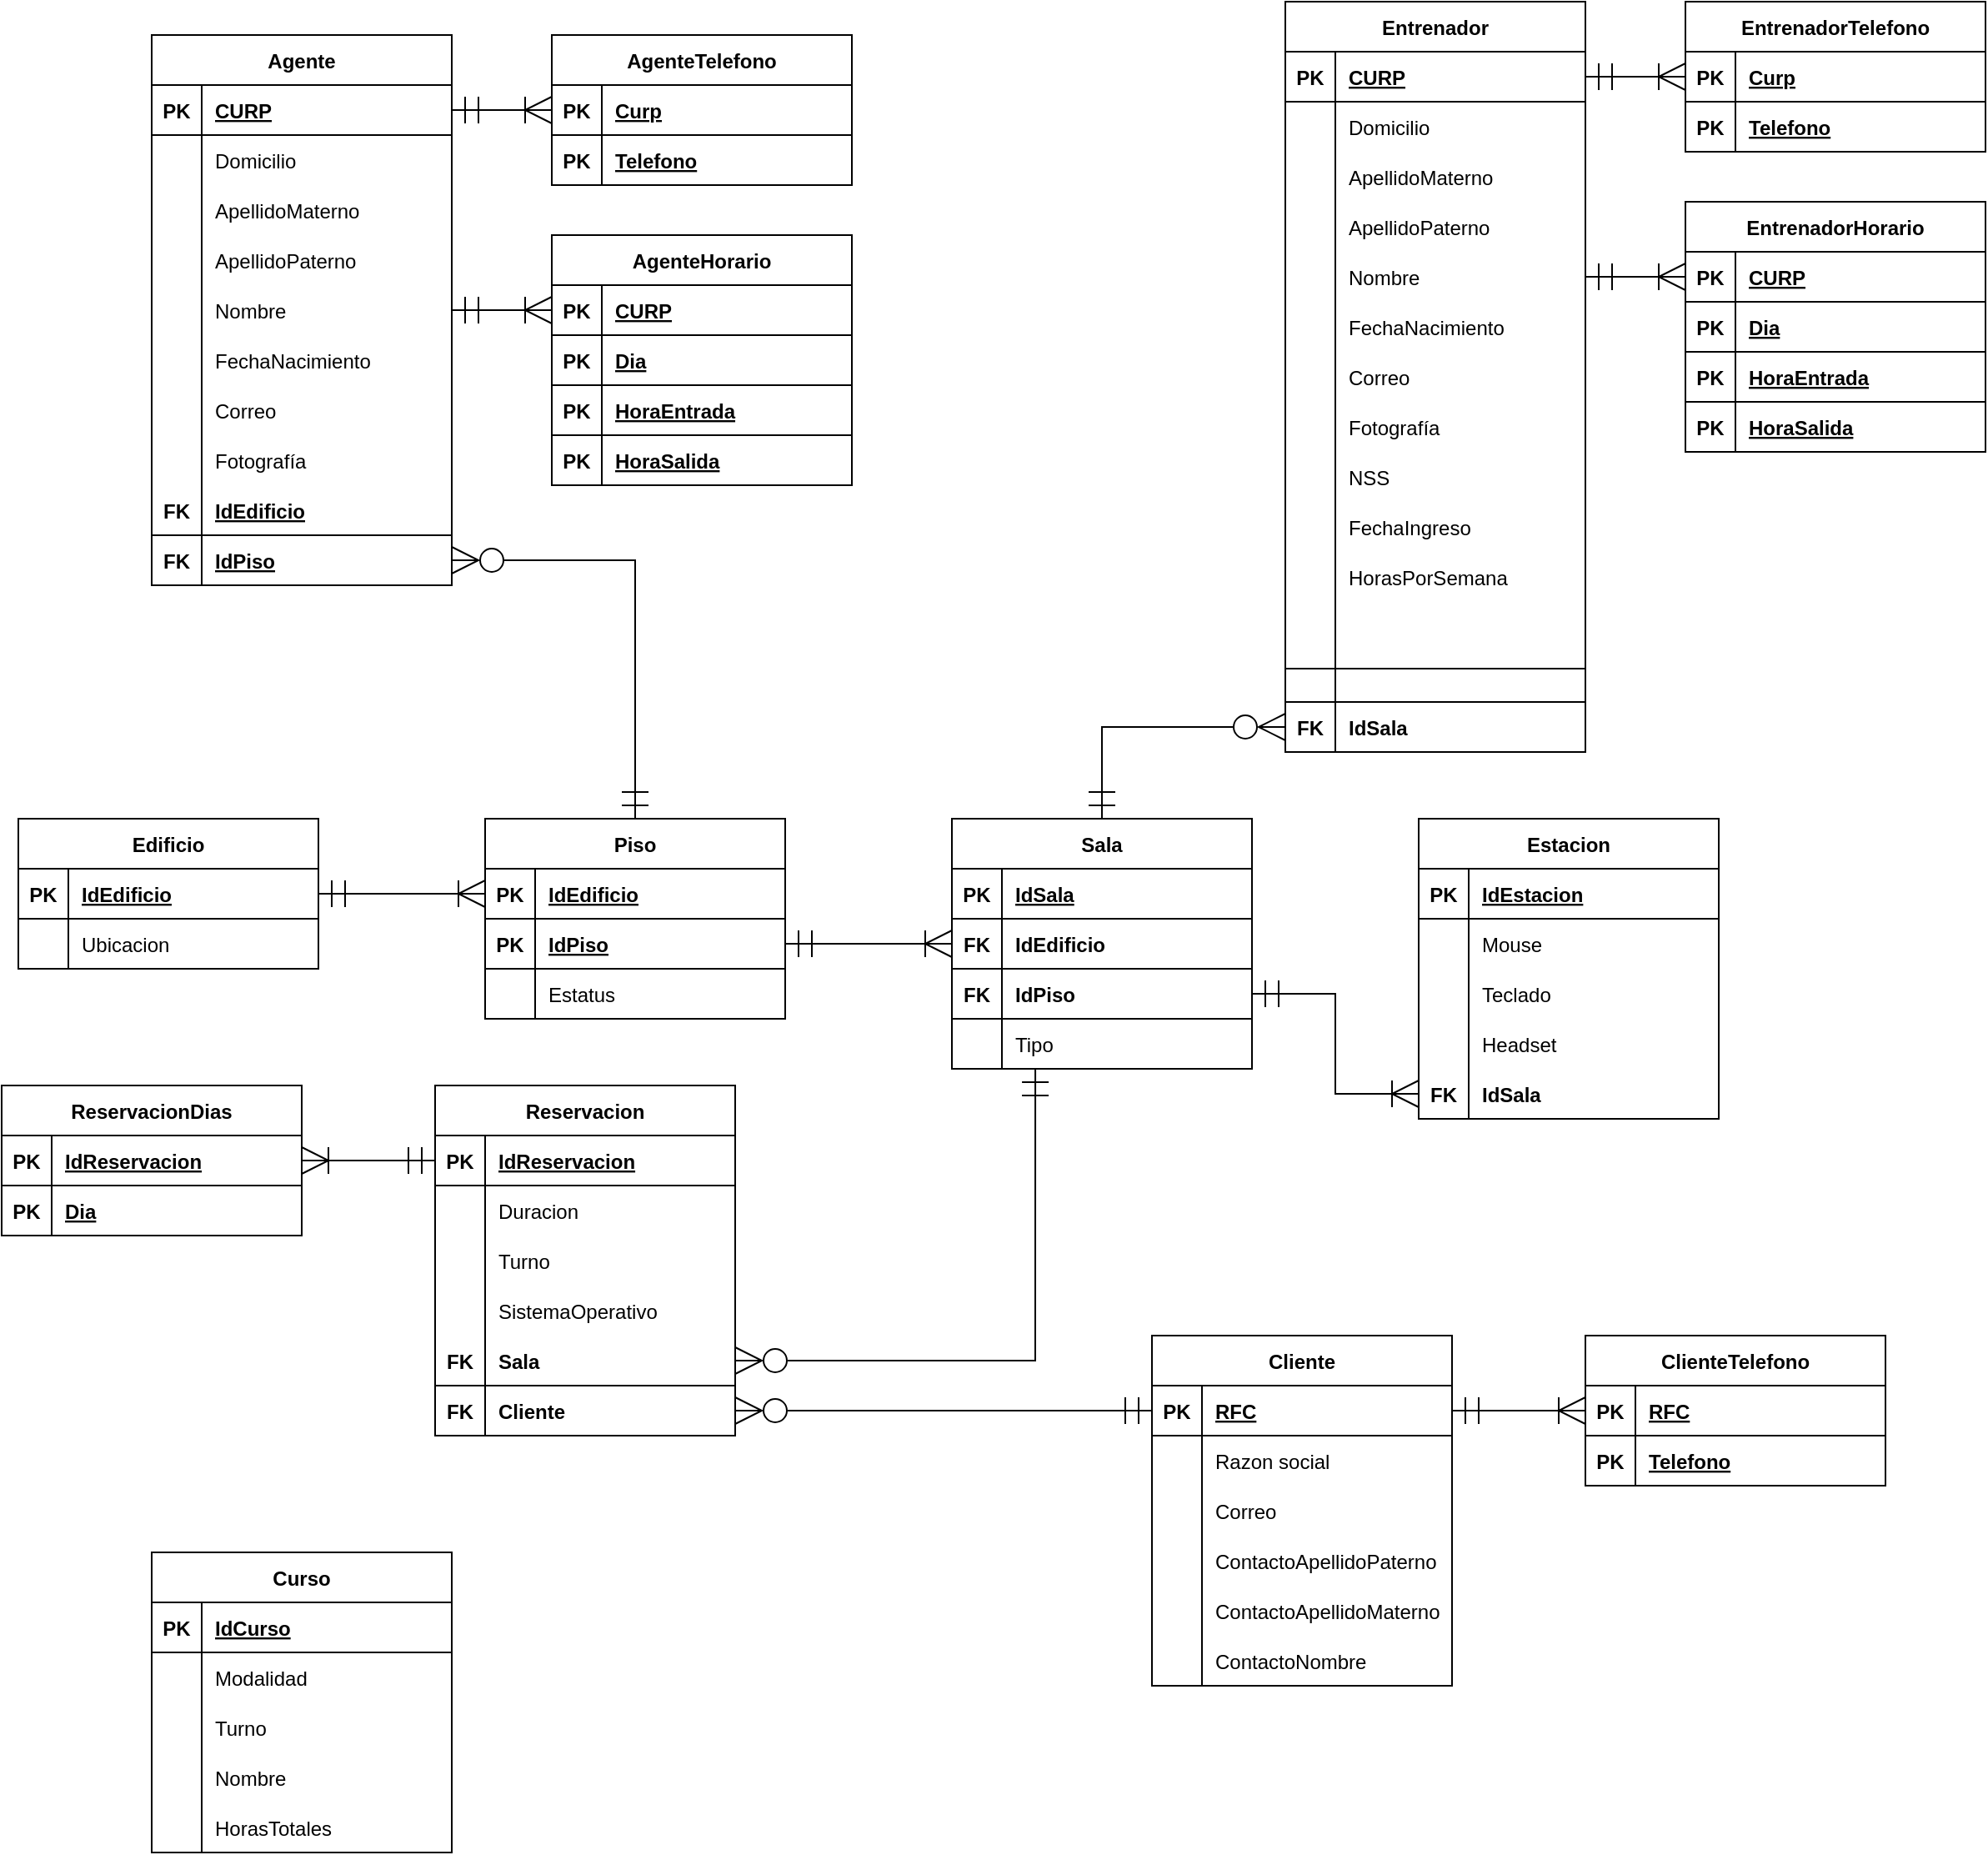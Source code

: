 <mxfile version="20.6.0" type="device"><diagram id="LudIR2IhTsLGvbG9blvZ" name="Page-1"><mxGraphModel dx="1235" dy="1794" grid="1" gridSize="10" guides="1" tooltips="1" connect="1" arrows="1" fold="1" page="1" pageScale="1" pageWidth="850" pageHeight="1100" math="0" shadow="0"><root><mxCell id="0"/><mxCell id="1" parent="0"/><mxCell id="GfSpRT_VGNrscmRDwMX7-1" value="Edificio" style="shape=table;startSize=30;container=1;collapsible=1;childLayout=tableLayout;fixedRows=1;rowLines=0;fontStyle=1;align=center;resizeLast=1;" parent="1" vertex="1"><mxGeometry x="280" y="40" width="180" height="90" as="geometry"/></mxCell><mxCell id="GfSpRT_VGNrscmRDwMX7-2" value="" style="shape=tableRow;horizontal=0;startSize=0;swimlaneHead=0;swimlaneBody=0;fillColor=none;collapsible=0;dropTarget=0;points=[[0,0.5],[1,0.5]];portConstraint=eastwest;top=0;left=0;right=0;bottom=1;" parent="GfSpRT_VGNrscmRDwMX7-1" vertex="1"><mxGeometry y="30" width="180" height="30" as="geometry"/></mxCell><mxCell id="GfSpRT_VGNrscmRDwMX7-3" value="PK" style="shape=partialRectangle;connectable=0;fillColor=none;top=0;left=0;bottom=0;right=0;fontStyle=1;overflow=hidden;" parent="GfSpRT_VGNrscmRDwMX7-2" vertex="1"><mxGeometry width="30" height="30" as="geometry"><mxRectangle width="30" height="30" as="alternateBounds"/></mxGeometry></mxCell><mxCell id="GfSpRT_VGNrscmRDwMX7-4" value="IdEdificio" style="shape=partialRectangle;connectable=0;fillColor=none;top=0;left=0;bottom=0;right=0;align=left;spacingLeft=6;fontStyle=5;overflow=hidden;" parent="GfSpRT_VGNrscmRDwMX7-2" vertex="1"><mxGeometry x="30" width="150" height="30" as="geometry"><mxRectangle width="150" height="30" as="alternateBounds"/></mxGeometry></mxCell><mxCell id="GfSpRT_VGNrscmRDwMX7-5" value="" style="shape=tableRow;horizontal=0;startSize=0;swimlaneHead=0;swimlaneBody=0;fillColor=none;collapsible=0;dropTarget=0;points=[[0,0.5],[1,0.5]];portConstraint=eastwest;top=0;left=0;right=0;bottom=0;" parent="GfSpRT_VGNrscmRDwMX7-1" vertex="1"><mxGeometry y="60" width="180" height="30" as="geometry"/></mxCell><mxCell id="GfSpRT_VGNrscmRDwMX7-6" value="" style="shape=partialRectangle;connectable=0;fillColor=none;top=0;left=0;bottom=0;right=0;editable=1;overflow=hidden;" parent="GfSpRT_VGNrscmRDwMX7-5" vertex="1"><mxGeometry width="30" height="30" as="geometry"><mxRectangle width="30" height="30" as="alternateBounds"/></mxGeometry></mxCell><mxCell id="GfSpRT_VGNrscmRDwMX7-7" value="Ubicacion" style="shape=partialRectangle;connectable=0;fillColor=none;top=0;left=0;bottom=0;right=0;align=left;spacingLeft=6;overflow=hidden;" parent="GfSpRT_VGNrscmRDwMX7-5" vertex="1"><mxGeometry x="30" width="150" height="30" as="geometry"><mxRectangle width="150" height="30" as="alternateBounds"/></mxGeometry></mxCell><mxCell id="GfSpRT_VGNrscmRDwMX7-14" value="Piso" style="shape=table;startSize=30;container=1;collapsible=1;childLayout=tableLayout;fixedRows=1;rowLines=0;fontStyle=1;align=center;resizeLast=1;" parent="1" vertex="1"><mxGeometry x="560" y="40" width="180" height="120" as="geometry"/></mxCell><mxCell id="GfSpRT_VGNrscmRDwMX7-15" value="" style="shape=tableRow;horizontal=0;startSize=0;swimlaneHead=0;swimlaneBody=0;fillColor=none;collapsible=0;dropTarget=0;points=[[0,0.5],[1,0.5]];portConstraint=eastwest;top=0;left=0;right=0;bottom=1;" parent="GfSpRT_VGNrscmRDwMX7-14" vertex="1"><mxGeometry y="30" width="180" height="30" as="geometry"/></mxCell><mxCell id="GfSpRT_VGNrscmRDwMX7-16" value="PK" style="shape=partialRectangle;connectable=0;fillColor=none;top=0;left=0;bottom=0;right=0;fontStyle=1;overflow=hidden;" parent="GfSpRT_VGNrscmRDwMX7-15" vertex="1"><mxGeometry width="30" height="30" as="geometry"><mxRectangle width="30" height="30" as="alternateBounds"/></mxGeometry></mxCell><mxCell id="GfSpRT_VGNrscmRDwMX7-17" value="IdEdificio" style="shape=partialRectangle;connectable=0;fillColor=none;top=0;left=0;bottom=0;right=0;align=left;spacingLeft=6;fontStyle=5;overflow=hidden;" parent="GfSpRT_VGNrscmRDwMX7-15" vertex="1"><mxGeometry x="30" width="150" height="30" as="geometry"><mxRectangle width="150" height="30" as="alternateBounds"/></mxGeometry></mxCell><mxCell id="GfSpRT_VGNrscmRDwMX7-21" value="" style="shape=tableRow;horizontal=0;startSize=0;swimlaneHead=0;swimlaneBody=0;fillColor=none;collapsible=0;dropTarget=0;points=[[0,0.5],[1,0.5]];portConstraint=eastwest;top=0;left=0;right=0;bottom=1;" parent="GfSpRT_VGNrscmRDwMX7-14" vertex="1"><mxGeometry y="60" width="180" height="30" as="geometry"/></mxCell><mxCell id="GfSpRT_VGNrscmRDwMX7-22" value="PK" style="shape=partialRectangle;connectable=0;fillColor=none;top=0;left=0;bottom=0;right=0;fontStyle=1;overflow=hidden;" parent="GfSpRT_VGNrscmRDwMX7-21" vertex="1"><mxGeometry width="30" height="30" as="geometry"><mxRectangle width="30" height="30" as="alternateBounds"/></mxGeometry></mxCell><mxCell id="GfSpRT_VGNrscmRDwMX7-23" value="IdPiso" style="shape=partialRectangle;connectable=0;fillColor=none;top=0;left=0;bottom=0;right=0;align=left;spacingLeft=6;fontStyle=5;overflow=hidden;" parent="GfSpRT_VGNrscmRDwMX7-21" vertex="1"><mxGeometry x="30" width="150" height="30" as="geometry"><mxRectangle width="150" height="30" as="alternateBounds"/></mxGeometry></mxCell><mxCell id="GfSpRT_VGNrscmRDwMX7-27" value="" style="shape=tableRow;horizontal=0;startSize=0;swimlaneHead=0;swimlaneBody=0;fillColor=none;collapsible=0;dropTarget=0;points=[[0,0.5],[1,0.5]];portConstraint=eastwest;top=0;left=0;right=0;bottom=0;" parent="GfSpRT_VGNrscmRDwMX7-14" vertex="1"><mxGeometry y="90" width="180" height="30" as="geometry"/></mxCell><mxCell id="GfSpRT_VGNrscmRDwMX7-28" value="" style="shape=partialRectangle;connectable=0;fillColor=none;top=0;left=0;bottom=0;right=0;editable=1;overflow=hidden;" parent="GfSpRT_VGNrscmRDwMX7-27" vertex="1"><mxGeometry width="30" height="30" as="geometry"><mxRectangle width="30" height="30" as="alternateBounds"/></mxGeometry></mxCell><mxCell id="GfSpRT_VGNrscmRDwMX7-29" value="Estatus" style="shape=partialRectangle;connectable=0;fillColor=none;top=0;left=0;bottom=0;right=0;align=left;spacingLeft=6;overflow=hidden;" parent="GfSpRT_VGNrscmRDwMX7-27" vertex="1"><mxGeometry x="30" width="150" height="30" as="geometry"><mxRectangle width="150" height="30" as="alternateBounds"/></mxGeometry></mxCell><mxCell id="GfSpRT_VGNrscmRDwMX7-30" style="edgeStyle=orthogonalEdgeStyle;rounded=0;orthogonalLoop=1;jettySize=auto;html=1;exitX=0;exitY=0.5;exitDx=0;exitDy=0;endArrow=ERmandOne;endFill=0;startArrow=ERoneToMany;startFill=0;endSize=14;startSize=14;" parent="1" source="GfSpRT_VGNrscmRDwMX7-15" target="GfSpRT_VGNrscmRDwMX7-2" edge="1"><mxGeometry relative="1" as="geometry"/></mxCell><mxCell id="GfSpRT_VGNrscmRDwMX7-31" value="Sala" style="shape=table;startSize=30;container=1;collapsible=1;childLayout=tableLayout;fixedRows=1;rowLines=0;fontStyle=1;align=center;resizeLast=1;" parent="1" vertex="1"><mxGeometry x="840" y="40" width="180" height="150" as="geometry"/></mxCell><mxCell id="GfSpRT_VGNrscmRDwMX7-32" value="" style="shape=tableRow;horizontal=0;startSize=0;swimlaneHead=0;swimlaneBody=0;fillColor=none;collapsible=0;dropTarget=0;points=[[0,0.5],[1,0.5]];portConstraint=eastwest;top=0;left=0;right=0;bottom=1;" parent="GfSpRT_VGNrscmRDwMX7-31" vertex="1"><mxGeometry y="30" width="180" height="30" as="geometry"/></mxCell><mxCell id="GfSpRT_VGNrscmRDwMX7-33" value="PK" style="shape=partialRectangle;connectable=0;fillColor=none;top=0;left=0;bottom=0;right=0;fontStyle=1;overflow=hidden;" parent="GfSpRT_VGNrscmRDwMX7-32" vertex="1"><mxGeometry width="30" height="30" as="geometry"><mxRectangle width="30" height="30" as="alternateBounds"/></mxGeometry></mxCell><mxCell id="GfSpRT_VGNrscmRDwMX7-34" value="IdSala" style="shape=partialRectangle;connectable=0;fillColor=none;top=0;left=0;bottom=0;right=0;align=left;spacingLeft=6;fontStyle=5;overflow=hidden;" parent="GfSpRT_VGNrscmRDwMX7-32" vertex="1"><mxGeometry x="30" width="150" height="30" as="geometry"><mxRectangle width="150" height="30" as="alternateBounds"/></mxGeometry></mxCell><mxCell id="GfSpRT_VGNrscmRDwMX7-35" value="" style="shape=tableRow;horizontal=0;startSize=0;swimlaneHead=0;swimlaneBody=0;fillColor=none;collapsible=0;dropTarget=0;points=[[0,0.5],[1,0.5]];portConstraint=eastwest;top=0;left=0;right=0;bottom=1;" parent="GfSpRT_VGNrscmRDwMX7-31" vertex="1"><mxGeometry y="60" width="180" height="30" as="geometry"/></mxCell><mxCell id="GfSpRT_VGNrscmRDwMX7-36" value="FK" style="shape=partialRectangle;connectable=0;fillColor=none;top=0;left=0;bottom=0;right=0;fontStyle=1;overflow=hidden;" parent="GfSpRT_VGNrscmRDwMX7-35" vertex="1"><mxGeometry width="30" height="30" as="geometry"><mxRectangle width="30" height="30" as="alternateBounds"/></mxGeometry></mxCell><mxCell id="GfSpRT_VGNrscmRDwMX7-37" value="IdEdificio" style="shape=partialRectangle;connectable=0;fillColor=none;top=0;left=0;bottom=0;right=0;align=left;spacingLeft=6;fontStyle=1;overflow=hidden;" parent="GfSpRT_VGNrscmRDwMX7-35" vertex="1"><mxGeometry x="30" width="150" height="30" as="geometry"><mxRectangle width="150" height="30" as="alternateBounds"/></mxGeometry></mxCell><mxCell id="GfSpRT_VGNrscmRDwMX7-41" value="" style="shape=tableRow;horizontal=0;startSize=0;swimlaneHead=0;swimlaneBody=0;fillColor=none;collapsible=0;dropTarget=0;points=[[0,0.5],[1,0.5]];portConstraint=eastwest;top=0;left=0;right=0;bottom=1;" parent="GfSpRT_VGNrscmRDwMX7-31" vertex="1"><mxGeometry y="90" width="180" height="30" as="geometry"/></mxCell><mxCell id="GfSpRT_VGNrscmRDwMX7-42" value="FK" style="shape=partialRectangle;connectable=0;fillColor=none;top=0;left=0;bottom=0;right=0;fontStyle=1;overflow=hidden;" parent="GfSpRT_VGNrscmRDwMX7-41" vertex="1"><mxGeometry width="30" height="30" as="geometry"><mxRectangle width="30" height="30" as="alternateBounds"/></mxGeometry></mxCell><mxCell id="GfSpRT_VGNrscmRDwMX7-43" value="IdPiso" style="shape=partialRectangle;connectable=0;fillColor=none;top=0;left=0;bottom=0;right=0;align=left;spacingLeft=6;fontStyle=1;overflow=hidden;" parent="GfSpRT_VGNrscmRDwMX7-41" vertex="1"><mxGeometry x="30" width="150" height="30" as="geometry"><mxRectangle width="150" height="30" as="alternateBounds"/></mxGeometry></mxCell><mxCell id="GfSpRT_VGNrscmRDwMX7-38" value="" style="shape=tableRow;horizontal=0;startSize=0;swimlaneHead=0;swimlaneBody=0;fillColor=none;collapsible=0;dropTarget=0;points=[[0,0.5],[1,0.5]];portConstraint=eastwest;top=0;left=0;right=0;bottom=0;" parent="GfSpRT_VGNrscmRDwMX7-31" vertex="1"><mxGeometry y="120" width="180" height="30" as="geometry"/></mxCell><mxCell id="GfSpRT_VGNrscmRDwMX7-39" value="" style="shape=partialRectangle;connectable=0;fillColor=none;top=0;left=0;bottom=0;right=0;editable=1;overflow=hidden;" parent="GfSpRT_VGNrscmRDwMX7-38" vertex="1"><mxGeometry width="30" height="30" as="geometry"><mxRectangle width="30" height="30" as="alternateBounds"/></mxGeometry></mxCell><mxCell id="GfSpRT_VGNrscmRDwMX7-40" value="Tipo" style="shape=partialRectangle;connectable=0;fillColor=none;top=0;left=0;bottom=0;right=0;align=left;spacingLeft=6;overflow=hidden;" parent="GfSpRT_VGNrscmRDwMX7-38" vertex="1"><mxGeometry x="30" width="150" height="30" as="geometry"><mxRectangle width="150" height="30" as="alternateBounds"/></mxGeometry></mxCell><mxCell id="GfSpRT_VGNrscmRDwMX7-44" style="edgeStyle=orthogonalEdgeStyle;rounded=0;orthogonalLoop=1;jettySize=auto;html=1;exitX=0;exitY=0.5;exitDx=0;exitDy=0;entryX=1;entryY=0.5;entryDx=0;entryDy=0;startArrow=ERoneToMany;startFill=0;endArrow=ERmandOne;endFill=0;startSize=14;endSize=14;" parent="1" source="GfSpRT_VGNrscmRDwMX7-35" target="GfSpRT_VGNrscmRDwMX7-21" edge="1"><mxGeometry relative="1" as="geometry"/></mxCell><mxCell id="GfSpRT_VGNrscmRDwMX7-46" value="Estacion" style="shape=table;startSize=30;container=1;collapsible=1;childLayout=tableLayout;fixedRows=1;rowLines=0;fontStyle=1;align=center;resizeLast=1;" parent="1" vertex="1"><mxGeometry x="1120" y="40" width="180" height="180" as="geometry"/></mxCell><mxCell id="GfSpRT_VGNrscmRDwMX7-47" value="" style="shape=tableRow;horizontal=0;startSize=0;swimlaneHead=0;swimlaneBody=0;fillColor=none;collapsible=0;dropTarget=0;points=[[0,0.5],[1,0.5]];portConstraint=eastwest;top=0;left=0;right=0;bottom=1;" parent="GfSpRT_VGNrscmRDwMX7-46" vertex="1"><mxGeometry y="30" width="180" height="30" as="geometry"/></mxCell><mxCell id="GfSpRT_VGNrscmRDwMX7-48" value="PK" style="shape=partialRectangle;connectable=0;fillColor=none;top=0;left=0;bottom=0;right=0;fontStyle=1;overflow=hidden;" parent="GfSpRT_VGNrscmRDwMX7-47" vertex="1"><mxGeometry width="30" height="30" as="geometry"><mxRectangle width="30" height="30" as="alternateBounds"/></mxGeometry></mxCell><mxCell id="GfSpRT_VGNrscmRDwMX7-49" value="IdEstacion" style="shape=partialRectangle;connectable=0;fillColor=none;top=0;left=0;bottom=0;right=0;align=left;spacingLeft=6;fontStyle=5;overflow=hidden;" parent="GfSpRT_VGNrscmRDwMX7-47" vertex="1"><mxGeometry x="30" width="150" height="30" as="geometry"><mxRectangle width="150" height="30" as="alternateBounds"/></mxGeometry></mxCell><mxCell id="GfSpRT_VGNrscmRDwMX7-56" value="" style="shape=tableRow;horizontal=0;startSize=0;swimlaneHead=0;swimlaneBody=0;fillColor=none;collapsible=0;dropTarget=0;points=[[0,0.5],[1,0.5]];portConstraint=eastwest;top=0;left=0;right=0;bottom=0;" parent="GfSpRT_VGNrscmRDwMX7-46" vertex="1"><mxGeometry y="60" width="180" height="30" as="geometry"/></mxCell><mxCell id="GfSpRT_VGNrscmRDwMX7-57" value="" style="shape=partialRectangle;connectable=0;fillColor=none;top=0;left=0;bottom=0;right=0;editable=1;overflow=hidden;" parent="GfSpRT_VGNrscmRDwMX7-56" vertex="1"><mxGeometry width="30" height="30" as="geometry"><mxRectangle width="30" height="30" as="alternateBounds"/></mxGeometry></mxCell><mxCell id="GfSpRT_VGNrscmRDwMX7-58" value="Mouse" style="shape=partialRectangle;connectable=0;fillColor=none;top=0;left=0;bottom=0;right=0;align=left;spacingLeft=6;overflow=hidden;" parent="GfSpRT_VGNrscmRDwMX7-56" vertex="1"><mxGeometry x="30" width="150" height="30" as="geometry"><mxRectangle width="150" height="30" as="alternateBounds"/></mxGeometry></mxCell><mxCell id="GfSpRT_VGNrscmRDwMX7-59" value="" style="shape=tableRow;horizontal=0;startSize=0;swimlaneHead=0;swimlaneBody=0;fillColor=none;collapsible=0;dropTarget=0;points=[[0,0.5],[1,0.5]];portConstraint=eastwest;top=0;left=0;right=0;bottom=0;" parent="GfSpRT_VGNrscmRDwMX7-46" vertex="1"><mxGeometry y="90" width="180" height="30" as="geometry"/></mxCell><mxCell id="GfSpRT_VGNrscmRDwMX7-60" value="" style="shape=partialRectangle;connectable=0;fillColor=none;top=0;left=0;bottom=0;right=0;editable=1;overflow=hidden;" parent="GfSpRT_VGNrscmRDwMX7-59" vertex="1"><mxGeometry width="30" height="30" as="geometry"><mxRectangle width="30" height="30" as="alternateBounds"/></mxGeometry></mxCell><mxCell id="GfSpRT_VGNrscmRDwMX7-61" value="Teclado" style="shape=partialRectangle;connectable=0;fillColor=none;top=0;left=0;bottom=0;right=0;align=left;spacingLeft=6;overflow=hidden;" parent="GfSpRT_VGNrscmRDwMX7-59" vertex="1"><mxGeometry x="30" width="150" height="30" as="geometry"><mxRectangle width="150" height="30" as="alternateBounds"/></mxGeometry></mxCell><mxCell id="GfSpRT_VGNrscmRDwMX7-62" value="" style="shape=tableRow;horizontal=0;startSize=0;swimlaneHead=0;swimlaneBody=0;fillColor=none;collapsible=0;dropTarget=0;points=[[0,0.5],[1,0.5]];portConstraint=eastwest;top=0;left=0;right=0;bottom=0;" parent="GfSpRT_VGNrscmRDwMX7-46" vertex="1"><mxGeometry y="120" width="180" height="30" as="geometry"/></mxCell><mxCell id="GfSpRT_VGNrscmRDwMX7-63" value="" style="shape=partialRectangle;connectable=0;fillColor=none;top=0;left=0;bottom=0;right=0;editable=1;overflow=hidden;" parent="GfSpRT_VGNrscmRDwMX7-62" vertex="1"><mxGeometry width="30" height="30" as="geometry"><mxRectangle width="30" height="30" as="alternateBounds"/></mxGeometry></mxCell><mxCell id="GfSpRT_VGNrscmRDwMX7-64" value="Headset" style="shape=partialRectangle;connectable=0;fillColor=none;top=0;left=0;bottom=0;right=0;align=left;spacingLeft=6;overflow=hidden;" parent="GfSpRT_VGNrscmRDwMX7-62" vertex="1"><mxGeometry x="30" width="150" height="30" as="geometry"><mxRectangle width="150" height="30" as="alternateBounds"/></mxGeometry></mxCell><mxCell id="GfSpRT_VGNrscmRDwMX7-65" value="" style="shape=tableRow;horizontal=0;startSize=0;swimlaneHead=0;swimlaneBody=0;fillColor=none;collapsible=0;dropTarget=0;points=[[0,0.5],[1,0.5]];portConstraint=eastwest;top=0;left=0;right=0;bottom=1;" parent="GfSpRT_VGNrscmRDwMX7-46" vertex="1"><mxGeometry y="150" width="180" height="30" as="geometry"/></mxCell><mxCell id="GfSpRT_VGNrscmRDwMX7-66" value="FK" style="shape=partialRectangle;connectable=0;fillColor=none;top=0;left=0;bottom=0;right=0;fontStyle=1;overflow=hidden;" parent="GfSpRT_VGNrscmRDwMX7-65" vertex="1"><mxGeometry width="30" height="30" as="geometry"><mxRectangle width="30" height="30" as="alternateBounds"/></mxGeometry></mxCell><mxCell id="GfSpRT_VGNrscmRDwMX7-67" value="IdSala" style="shape=partialRectangle;connectable=0;fillColor=none;top=0;left=0;bottom=0;right=0;align=left;spacingLeft=6;fontStyle=1;overflow=hidden;" parent="GfSpRT_VGNrscmRDwMX7-65" vertex="1"><mxGeometry x="30" width="150" height="30" as="geometry"><mxRectangle width="150" height="30" as="alternateBounds"/></mxGeometry></mxCell><mxCell id="GfSpRT_VGNrscmRDwMX7-68" style="edgeStyle=orthogonalEdgeStyle;rounded=0;orthogonalLoop=1;jettySize=auto;html=1;exitX=0;exitY=0.5;exitDx=0;exitDy=0;entryX=1;entryY=0.5;entryDx=0;entryDy=0;startArrow=ERoneToMany;startFill=0;endArrow=ERmandOne;endFill=0;startSize=14;endSize=14;" parent="1" source="GfSpRT_VGNrscmRDwMX7-65" target="GfSpRT_VGNrscmRDwMX7-41" edge="1"><mxGeometry relative="1" as="geometry"/></mxCell><mxCell id="GfSpRT_VGNrscmRDwMX7-84" value="Cliente" style="shape=table;startSize=30;container=1;collapsible=1;childLayout=tableLayout;fixedRows=1;rowLines=0;fontStyle=1;align=center;resizeLast=1;" parent="1" vertex="1"><mxGeometry x="960" y="350" width="180" height="210" as="geometry"/></mxCell><mxCell id="GfSpRT_VGNrscmRDwMX7-85" value="" style="shape=tableRow;horizontal=0;startSize=0;swimlaneHead=0;swimlaneBody=0;fillColor=none;collapsible=0;dropTarget=0;points=[[0,0.5],[1,0.5]];portConstraint=eastwest;top=0;left=0;right=0;bottom=1;" parent="GfSpRT_VGNrscmRDwMX7-84" vertex="1"><mxGeometry y="30" width="180" height="30" as="geometry"/></mxCell><mxCell id="GfSpRT_VGNrscmRDwMX7-86" value="PK" style="shape=partialRectangle;connectable=0;fillColor=none;top=0;left=0;bottom=0;right=0;fontStyle=1;overflow=hidden;" parent="GfSpRT_VGNrscmRDwMX7-85" vertex="1"><mxGeometry width="30" height="30" as="geometry"><mxRectangle width="30" height="30" as="alternateBounds"/></mxGeometry></mxCell><mxCell id="GfSpRT_VGNrscmRDwMX7-87" value="RFC" style="shape=partialRectangle;connectable=0;fillColor=none;top=0;left=0;bottom=0;right=0;align=left;spacingLeft=6;fontStyle=5;overflow=hidden;" parent="GfSpRT_VGNrscmRDwMX7-85" vertex="1"><mxGeometry x="30" width="150" height="30" as="geometry"><mxRectangle width="150" height="30" as="alternateBounds"/></mxGeometry></mxCell><mxCell id="GfSpRT_VGNrscmRDwMX7-88" value="" style="shape=tableRow;horizontal=0;startSize=0;swimlaneHead=0;swimlaneBody=0;fillColor=none;collapsible=0;dropTarget=0;points=[[0,0.5],[1,0.5]];portConstraint=eastwest;top=0;left=0;right=0;bottom=0;" parent="GfSpRT_VGNrscmRDwMX7-84" vertex="1"><mxGeometry y="60" width="180" height="30" as="geometry"/></mxCell><mxCell id="GfSpRT_VGNrscmRDwMX7-89" value="" style="shape=partialRectangle;connectable=0;fillColor=none;top=0;left=0;bottom=0;right=0;editable=1;overflow=hidden;" parent="GfSpRT_VGNrscmRDwMX7-88" vertex="1"><mxGeometry width="30" height="30" as="geometry"><mxRectangle width="30" height="30" as="alternateBounds"/></mxGeometry></mxCell><mxCell id="GfSpRT_VGNrscmRDwMX7-90" value="Razon social" style="shape=partialRectangle;connectable=0;fillColor=none;top=0;left=0;bottom=0;right=0;align=left;spacingLeft=6;overflow=hidden;" parent="GfSpRT_VGNrscmRDwMX7-88" vertex="1"><mxGeometry x="30" width="150" height="30" as="geometry"><mxRectangle width="150" height="30" as="alternateBounds"/></mxGeometry></mxCell><mxCell id="GfSpRT_VGNrscmRDwMX7-91" value="" style="shape=tableRow;horizontal=0;startSize=0;swimlaneHead=0;swimlaneBody=0;fillColor=none;collapsible=0;dropTarget=0;points=[[0,0.5],[1,0.5]];portConstraint=eastwest;top=0;left=0;right=0;bottom=0;" parent="GfSpRT_VGNrscmRDwMX7-84" vertex="1"><mxGeometry y="90" width="180" height="30" as="geometry"/></mxCell><mxCell id="GfSpRT_VGNrscmRDwMX7-92" value="" style="shape=partialRectangle;connectable=0;fillColor=none;top=0;left=0;bottom=0;right=0;editable=1;overflow=hidden;" parent="GfSpRT_VGNrscmRDwMX7-91" vertex="1"><mxGeometry width="30" height="30" as="geometry"><mxRectangle width="30" height="30" as="alternateBounds"/></mxGeometry></mxCell><mxCell id="GfSpRT_VGNrscmRDwMX7-93" value="Correo" style="shape=partialRectangle;connectable=0;fillColor=none;top=0;left=0;bottom=0;right=0;align=left;spacingLeft=6;overflow=hidden;" parent="GfSpRT_VGNrscmRDwMX7-91" vertex="1"><mxGeometry x="30" width="150" height="30" as="geometry"><mxRectangle width="150" height="30" as="alternateBounds"/></mxGeometry></mxCell><mxCell id="GfSpRT_VGNrscmRDwMX7-94" value="" style="shape=tableRow;horizontal=0;startSize=0;swimlaneHead=0;swimlaneBody=0;fillColor=none;collapsible=0;dropTarget=0;points=[[0,0.5],[1,0.5]];portConstraint=eastwest;top=0;left=0;right=0;bottom=0;" parent="GfSpRT_VGNrscmRDwMX7-84" vertex="1"><mxGeometry y="120" width="180" height="30" as="geometry"/></mxCell><mxCell id="GfSpRT_VGNrscmRDwMX7-95" value="" style="shape=partialRectangle;connectable=0;fillColor=none;top=0;left=0;bottom=0;right=0;editable=1;overflow=hidden;" parent="GfSpRT_VGNrscmRDwMX7-94" vertex="1"><mxGeometry width="30" height="30" as="geometry"><mxRectangle width="30" height="30" as="alternateBounds"/></mxGeometry></mxCell><mxCell id="GfSpRT_VGNrscmRDwMX7-96" value="ContactoApellidoPaterno" style="shape=partialRectangle;connectable=0;fillColor=none;top=0;left=0;bottom=0;right=0;align=left;spacingLeft=6;overflow=hidden;" parent="GfSpRT_VGNrscmRDwMX7-94" vertex="1"><mxGeometry x="30" width="150" height="30" as="geometry"><mxRectangle width="150" height="30" as="alternateBounds"/></mxGeometry></mxCell><mxCell id="GfSpRT_VGNrscmRDwMX7-100" value="" style="shape=tableRow;horizontal=0;startSize=0;swimlaneHead=0;swimlaneBody=0;fillColor=none;collapsible=0;dropTarget=0;points=[[0,0.5],[1,0.5]];portConstraint=eastwest;top=0;left=0;right=0;bottom=0;" parent="GfSpRT_VGNrscmRDwMX7-84" vertex="1"><mxGeometry y="150" width="180" height="30" as="geometry"/></mxCell><mxCell id="GfSpRT_VGNrscmRDwMX7-101" value="" style="shape=partialRectangle;connectable=0;fillColor=none;top=0;left=0;bottom=0;right=0;editable=1;overflow=hidden;" parent="GfSpRT_VGNrscmRDwMX7-100" vertex="1"><mxGeometry width="30" height="30" as="geometry"><mxRectangle width="30" height="30" as="alternateBounds"/></mxGeometry></mxCell><mxCell id="GfSpRT_VGNrscmRDwMX7-102" value="ContactoApellidoMaterno" style="shape=partialRectangle;connectable=0;fillColor=none;top=0;left=0;bottom=0;right=0;align=left;spacingLeft=6;overflow=hidden;" parent="GfSpRT_VGNrscmRDwMX7-100" vertex="1"><mxGeometry x="30" width="150" height="30" as="geometry"><mxRectangle width="150" height="30" as="alternateBounds"/></mxGeometry></mxCell><mxCell id="GfSpRT_VGNrscmRDwMX7-103" value="" style="shape=tableRow;horizontal=0;startSize=0;swimlaneHead=0;swimlaneBody=0;fillColor=none;collapsible=0;dropTarget=0;points=[[0,0.5],[1,0.5]];portConstraint=eastwest;top=0;left=0;right=0;bottom=0;" parent="GfSpRT_VGNrscmRDwMX7-84" vertex="1"><mxGeometry y="180" width="180" height="30" as="geometry"/></mxCell><mxCell id="GfSpRT_VGNrscmRDwMX7-104" value="" style="shape=partialRectangle;connectable=0;fillColor=none;top=0;left=0;bottom=0;right=0;editable=1;overflow=hidden;" parent="GfSpRT_VGNrscmRDwMX7-103" vertex="1"><mxGeometry width="30" height="30" as="geometry"><mxRectangle width="30" height="30" as="alternateBounds"/></mxGeometry></mxCell><mxCell id="GfSpRT_VGNrscmRDwMX7-105" value="ContactoNombre" style="shape=partialRectangle;connectable=0;fillColor=none;top=0;left=0;bottom=0;right=0;align=left;spacingLeft=6;overflow=hidden;" parent="GfSpRT_VGNrscmRDwMX7-103" vertex="1"><mxGeometry x="30" width="150" height="30" as="geometry"><mxRectangle width="150" height="30" as="alternateBounds"/></mxGeometry></mxCell><mxCell id="GfSpRT_VGNrscmRDwMX7-106" value="ClienteTelefono" style="shape=table;startSize=30;container=1;collapsible=1;childLayout=tableLayout;fixedRows=1;rowLines=0;fontStyle=1;align=center;resizeLast=1;" parent="1" vertex="1"><mxGeometry x="1220" y="350" width="180" height="90" as="geometry"/></mxCell><mxCell id="GfSpRT_VGNrscmRDwMX7-107" value="" style="shape=tableRow;horizontal=0;startSize=0;swimlaneHead=0;swimlaneBody=0;fillColor=none;collapsible=0;dropTarget=0;points=[[0,0.5],[1,0.5]];portConstraint=eastwest;top=0;left=0;right=0;bottom=1;" parent="GfSpRT_VGNrscmRDwMX7-106" vertex="1"><mxGeometry y="30" width="180" height="30" as="geometry"/></mxCell><mxCell id="GfSpRT_VGNrscmRDwMX7-108" value="PK" style="shape=partialRectangle;connectable=0;fillColor=none;top=0;left=0;bottom=0;right=0;fontStyle=1;overflow=hidden;" parent="GfSpRT_VGNrscmRDwMX7-107" vertex="1"><mxGeometry width="30" height="30" as="geometry"><mxRectangle width="30" height="30" as="alternateBounds"/></mxGeometry></mxCell><mxCell id="GfSpRT_VGNrscmRDwMX7-109" value="RFC" style="shape=partialRectangle;connectable=0;fillColor=none;top=0;left=0;bottom=0;right=0;align=left;spacingLeft=6;fontStyle=5;overflow=hidden;" parent="GfSpRT_VGNrscmRDwMX7-107" vertex="1"><mxGeometry x="30" width="150" height="30" as="geometry"><mxRectangle width="150" height="30" as="alternateBounds"/></mxGeometry></mxCell><mxCell id="GfSpRT_VGNrscmRDwMX7-125" value="" style="shape=tableRow;horizontal=0;startSize=0;swimlaneHead=0;swimlaneBody=0;fillColor=none;collapsible=0;dropTarget=0;points=[[0,0.5],[1,0.5]];portConstraint=eastwest;top=0;left=0;right=0;bottom=1;" parent="GfSpRT_VGNrscmRDwMX7-106" vertex="1"><mxGeometry y="60" width="180" height="30" as="geometry"/></mxCell><mxCell id="GfSpRT_VGNrscmRDwMX7-126" value="PK" style="shape=partialRectangle;connectable=0;fillColor=none;top=0;left=0;bottom=0;right=0;fontStyle=1;overflow=hidden;" parent="GfSpRT_VGNrscmRDwMX7-125" vertex="1"><mxGeometry width="30" height="30" as="geometry"><mxRectangle width="30" height="30" as="alternateBounds"/></mxGeometry></mxCell><mxCell id="GfSpRT_VGNrscmRDwMX7-127" value="Telefono" style="shape=partialRectangle;connectable=0;fillColor=none;top=0;left=0;bottom=0;right=0;align=left;spacingLeft=6;fontStyle=5;overflow=hidden;" parent="GfSpRT_VGNrscmRDwMX7-125" vertex="1"><mxGeometry x="30" width="150" height="30" as="geometry"><mxRectangle width="150" height="30" as="alternateBounds"/></mxGeometry></mxCell><mxCell id="GfSpRT_VGNrscmRDwMX7-128" style="edgeStyle=orthogonalEdgeStyle;rounded=0;orthogonalLoop=1;jettySize=auto;html=1;exitX=0;exitY=0.5;exitDx=0;exitDy=0;startArrow=ERoneToMany;startFill=0;endArrow=ERmandOne;endFill=0;startSize=14;endSize=14;" parent="1" source="GfSpRT_VGNrscmRDwMX7-107" target="GfSpRT_VGNrscmRDwMX7-85" edge="1"><mxGeometry relative="1" as="geometry"/></mxCell><mxCell id="GfSpRT_VGNrscmRDwMX7-129" value="Curso" style="shape=table;startSize=30;container=1;collapsible=1;childLayout=tableLayout;fixedRows=1;rowLines=0;fontStyle=1;align=center;resizeLast=1;" parent="1" vertex="1"><mxGeometry x="360" y="480" width="180" height="180" as="geometry"/></mxCell><mxCell id="GfSpRT_VGNrscmRDwMX7-130" value="" style="shape=tableRow;horizontal=0;startSize=0;swimlaneHead=0;swimlaneBody=0;fillColor=none;collapsible=0;dropTarget=0;points=[[0,0.5],[1,0.5]];portConstraint=eastwest;top=0;left=0;right=0;bottom=1;" parent="GfSpRT_VGNrscmRDwMX7-129" vertex="1"><mxGeometry y="30" width="180" height="30" as="geometry"/></mxCell><mxCell id="GfSpRT_VGNrscmRDwMX7-131" value="PK" style="shape=partialRectangle;connectable=0;fillColor=none;top=0;left=0;bottom=0;right=0;fontStyle=1;overflow=hidden;" parent="GfSpRT_VGNrscmRDwMX7-130" vertex="1"><mxGeometry width="30" height="30" as="geometry"><mxRectangle width="30" height="30" as="alternateBounds"/></mxGeometry></mxCell><mxCell id="GfSpRT_VGNrscmRDwMX7-132" value="IdCurso" style="shape=partialRectangle;connectable=0;fillColor=none;top=0;left=0;bottom=0;right=0;align=left;spacingLeft=6;fontStyle=5;overflow=hidden;" parent="GfSpRT_VGNrscmRDwMX7-130" vertex="1"><mxGeometry x="30" width="150" height="30" as="geometry"><mxRectangle width="150" height="30" as="alternateBounds"/></mxGeometry></mxCell><mxCell id="GfSpRT_VGNrscmRDwMX7-133" value="" style="shape=tableRow;horizontal=0;startSize=0;swimlaneHead=0;swimlaneBody=0;fillColor=none;collapsible=0;dropTarget=0;points=[[0,0.5],[1,0.5]];portConstraint=eastwest;top=0;left=0;right=0;bottom=0;" parent="GfSpRT_VGNrscmRDwMX7-129" vertex="1"><mxGeometry y="60" width="180" height="30" as="geometry"/></mxCell><mxCell id="GfSpRT_VGNrscmRDwMX7-134" value="" style="shape=partialRectangle;connectable=0;fillColor=none;top=0;left=0;bottom=0;right=0;editable=1;overflow=hidden;" parent="GfSpRT_VGNrscmRDwMX7-133" vertex="1"><mxGeometry width="30" height="30" as="geometry"><mxRectangle width="30" height="30" as="alternateBounds"/></mxGeometry></mxCell><mxCell id="GfSpRT_VGNrscmRDwMX7-135" value="Modalidad" style="shape=partialRectangle;connectable=0;fillColor=none;top=0;left=0;bottom=0;right=0;align=left;spacingLeft=6;overflow=hidden;" parent="GfSpRT_VGNrscmRDwMX7-133" vertex="1"><mxGeometry x="30" width="150" height="30" as="geometry"><mxRectangle width="150" height="30" as="alternateBounds"/></mxGeometry></mxCell><mxCell id="GfSpRT_VGNrscmRDwMX7-136" value="" style="shape=tableRow;horizontal=0;startSize=0;swimlaneHead=0;swimlaneBody=0;fillColor=none;collapsible=0;dropTarget=0;points=[[0,0.5],[1,0.5]];portConstraint=eastwest;top=0;left=0;right=0;bottom=0;" parent="GfSpRT_VGNrscmRDwMX7-129" vertex="1"><mxGeometry y="90" width="180" height="30" as="geometry"/></mxCell><mxCell id="GfSpRT_VGNrscmRDwMX7-137" value="" style="shape=partialRectangle;connectable=0;fillColor=none;top=0;left=0;bottom=0;right=0;editable=1;overflow=hidden;" parent="GfSpRT_VGNrscmRDwMX7-136" vertex="1"><mxGeometry width="30" height="30" as="geometry"><mxRectangle width="30" height="30" as="alternateBounds"/></mxGeometry></mxCell><mxCell id="GfSpRT_VGNrscmRDwMX7-138" value="Turno" style="shape=partialRectangle;connectable=0;fillColor=none;top=0;left=0;bottom=0;right=0;align=left;spacingLeft=6;overflow=hidden;" parent="GfSpRT_VGNrscmRDwMX7-136" vertex="1"><mxGeometry x="30" width="150" height="30" as="geometry"><mxRectangle width="150" height="30" as="alternateBounds"/></mxGeometry></mxCell><mxCell id="GfSpRT_VGNrscmRDwMX7-139" value="" style="shape=tableRow;horizontal=0;startSize=0;swimlaneHead=0;swimlaneBody=0;fillColor=none;collapsible=0;dropTarget=0;points=[[0,0.5],[1,0.5]];portConstraint=eastwest;top=0;left=0;right=0;bottom=0;" parent="GfSpRT_VGNrscmRDwMX7-129" vertex="1"><mxGeometry y="120" width="180" height="30" as="geometry"/></mxCell><mxCell id="GfSpRT_VGNrscmRDwMX7-140" value="" style="shape=partialRectangle;connectable=0;fillColor=none;top=0;left=0;bottom=0;right=0;editable=1;overflow=hidden;" parent="GfSpRT_VGNrscmRDwMX7-139" vertex="1"><mxGeometry width="30" height="30" as="geometry"><mxRectangle width="30" height="30" as="alternateBounds"/></mxGeometry></mxCell><mxCell id="GfSpRT_VGNrscmRDwMX7-141" value="Nombre" style="shape=partialRectangle;connectable=0;fillColor=none;top=0;left=0;bottom=0;right=0;align=left;spacingLeft=6;overflow=hidden;" parent="GfSpRT_VGNrscmRDwMX7-139" vertex="1"><mxGeometry x="30" width="150" height="30" as="geometry"><mxRectangle width="150" height="30" as="alternateBounds"/></mxGeometry></mxCell><mxCell id="GfSpRT_VGNrscmRDwMX7-142" value="" style="shape=tableRow;horizontal=0;startSize=0;swimlaneHead=0;swimlaneBody=0;fillColor=none;collapsible=0;dropTarget=0;points=[[0,0.5],[1,0.5]];portConstraint=eastwest;top=0;left=0;right=0;bottom=0;" parent="GfSpRT_VGNrscmRDwMX7-129" vertex="1"><mxGeometry y="150" width="180" height="30" as="geometry"/></mxCell><mxCell id="GfSpRT_VGNrscmRDwMX7-143" value="" style="shape=partialRectangle;connectable=0;fillColor=none;top=0;left=0;bottom=0;right=0;editable=1;overflow=hidden;" parent="GfSpRT_VGNrscmRDwMX7-142" vertex="1"><mxGeometry width="30" height="30" as="geometry"><mxRectangle width="30" height="30" as="alternateBounds"/></mxGeometry></mxCell><mxCell id="GfSpRT_VGNrscmRDwMX7-144" value="HorasTotales" style="shape=partialRectangle;connectable=0;fillColor=none;top=0;left=0;bottom=0;right=0;align=left;spacingLeft=6;overflow=hidden;" parent="GfSpRT_VGNrscmRDwMX7-142" vertex="1"><mxGeometry x="30" width="150" height="30" as="geometry"><mxRectangle width="150" height="30" as="alternateBounds"/></mxGeometry></mxCell><mxCell id="GfSpRT_VGNrscmRDwMX7-148" value="Agente" style="shape=table;startSize=30;container=1;collapsible=1;childLayout=tableLayout;fixedRows=1;rowLines=0;fontStyle=1;align=center;resizeLast=1;" parent="1" vertex="1"><mxGeometry x="360" y="-430" width="180" height="330" as="geometry"/></mxCell><mxCell id="GfSpRT_VGNrscmRDwMX7-149" value="" style="shape=tableRow;horizontal=0;startSize=0;swimlaneHead=0;swimlaneBody=0;fillColor=none;collapsible=0;dropTarget=0;points=[[0,0.5],[1,0.5]];portConstraint=eastwest;top=0;left=0;right=0;bottom=1;" parent="GfSpRT_VGNrscmRDwMX7-148" vertex="1"><mxGeometry y="30" width="180" height="30" as="geometry"/></mxCell><mxCell id="GfSpRT_VGNrscmRDwMX7-150" value="PK" style="shape=partialRectangle;connectable=0;fillColor=none;top=0;left=0;bottom=0;right=0;fontStyle=1;overflow=hidden;" parent="GfSpRT_VGNrscmRDwMX7-149" vertex="1"><mxGeometry width="30" height="30" as="geometry"><mxRectangle width="30" height="30" as="alternateBounds"/></mxGeometry></mxCell><mxCell id="GfSpRT_VGNrscmRDwMX7-151" value="CURP" style="shape=partialRectangle;connectable=0;fillColor=none;top=0;left=0;bottom=0;right=0;align=left;spacingLeft=6;fontStyle=5;overflow=hidden;" parent="GfSpRT_VGNrscmRDwMX7-149" vertex="1"><mxGeometry x="30" width="150" height="30" as="geometry"><mxRectangle width="150" height="30" as="alternateBounds"/></mxGeometry></mxCell><mxCell id="GfSpRT_VGNrscmRDwMX7-152" value="" style="shape=tableRow;horizontal=0;startSize=0;swimlaneHead=0;swimlaneBody=0;fillColor=none;collapsible=0;dropTarget=0;points=[[0,0.5],[1,0.5]];portConstraint=eastwest;top=0;left=0;right=0;bottom=0;" parent="GfSpRT_VGNrscmRDwMX7-148" vertex="1"><mxGeometry y="60" width="180" height="30" as="geometry"/></mxCell><mxCell id="GfSpRT_VGNrscmRDwMX7-153" value="" style="shape=partialRectangle;connectable=0;fillColor=none;top=0;left=0;bottom=0;right=0;editable=1;overflow=hidden;" parent="GfSpRT_VGNrscmRDwMX7-152" vertex="1"><mxGeometry width="30" height="30" as="geometry"><mxRectangle width="30" height="30" as="alternateBounds"/></mxGeometry></mxCell><mxCell id="GfSpRT_VGNrscmRDwMX7-154" value="Domicilio" style="shape=partialRectangle;connectable=0;fillColor=none;top=0;left=0;bottom=0;right=0;align=left;spacingLeft=6;overflow=hidden;" parent="GfSpRT_VGNrscmRDwMX7-152" vertex="1"><mxGeometry x="30" width="150" height="30" as="geometry"><mxRectangle width="150" height="30" as="alternateBounds"/></mxGeometry></mxCell><mxCell id="GfSpRT_VGNrscmRDwMX7-155" value="" style="shape=tableRow;horizontal=0;startSize=0;swimlaneHead=0;swimlaneBody=0;fillColor=none;collapsible=0;dropTarget=0;points=[[0,0.5],[1,0.5]];portConstraint=eastwest;top=0;left=0;right=0;bottom=0;" parent="GfSpRT_VGNrscmRDwMX7-148" vertex="1"><mxGeometry y="90" width="180" height="30" as="geometry"/></mxCell><mxCell id="GfSpRT_VGNrscmRDwMX7-156" value="" style="shape=partialRectangle;connectable=0;fillColor=none;top=0;left=0;bottom=0;right=0;editable=1;overflow=hidden;" parent="GfSpRT_VGNrscmRDwMX7-155" vertex="1"><mxGeometry width="30" height="30" as="geometry"><mxRectangle width="30" height="30" as="alternateBounds"/></mxGeometry></mxCell><mxCell id="GfSpRT_VGNrscmRDwMX7-157" value="ApellidoMaterno" style="shape=partialRectangle;connectable=0;fillColor=none;top=0;left=0;bottom=0;right=0;align=left;spacingLeft=6;overflow=hidden;" parent="GfSpRT_VGNrscmRDwMX7-155" vertex="1"><mxGeometry x="30" width="150" height="30" as="geometry"><mxRectangle width="150" height="30" as="alternateBounds"/></mxGeometry></mxCell><mxCell id="GfSpRT_VGNrscmRDwMX7-158" value="" style="shape=tableRow;horizontal=0;startSize=0;swimlaneHead=0;swimlaneBody=0;fillColor=none;collapsible=0;dropTarget=0;points=[[0,0.5],[1,0.5]];portConstraint=eastwest;top=0;left=0;right=0;bottom=0;" parent="GfSpRT_VGNrscmRDwMX7-148" vertex="1"><mxGeometry y="120" width="180" height="30" as="geometry"/></mxCell><mxCell id="GfSpRT_VGNrscmRDwMX7-159" value="" style="shape=partialRectangle;connectable=0;fillColor=none;top=0;left=0;bottom=0;right=0;editable=1;overflow=hidden;" parent="GfSpRT_VGNrscmRDwMX7-158" vertex="1"><mxGeometry width="30" height="30" as="geometry"><mxRectangle width="30" height="30" as="alternateBounds"/></mxGeometry></mxCell><mxCell id="GfSpRT_VGNrscmRDwMX7-160" value="ApellidoPaterno" style="shape=partialRectangle;connectable=0;fillColor=none;top=0;left=0;bottom=0;right=0;align=left;spacingLeft=6;overflow=hidden;" parent="GfSpRT_VGNrscmRDwMX7-158" vertex="1"><mxGeometry x="30" width="150" height="30" as="geometry"><mxRectangle width="150" height="30" as="alternateBounds"/></mxGeometry></mxCell><mxCell id="GfSpRT_VGNrscmRDwMX7-161" value="" style="shape=tableRow;horizontal=0;startSize=0;swimlaneHead=0;swimlaneBody=0;fillColor=none;collapsible=0;dropTarget=0;points=[[0,0.5],[1,0.5]];portConstraint=eastwest;top=0;left=0;right=0;bottom=0;" parent="GfSpRT_VGNrscmRDwMX7-148" vertex="1"><mxGeometry y="150" width="180" height="30" as="geometry"/></mxCell><mxCell id="GfSpRT_VGNrscmRDwMX7-162" value="" style="shape=partialRectangle;connectable=0;fillColor=none;top=0;left=0;bottom=0;right=0;editable=1;overflow=hidden;" parent="GfSpRT_VGNrscmRDwMX7-161" vertex="1"><mxGeometry width="30" height="30" as="geometry"><mxRectangle width="30" height="30" as="alternateBounds"/></mxGeometry></mxCell><mxCell id="GfSpRT_VGNrscmRDwMX7-163" value="Nombre" style="shape=partialRectangle;connectable=0;fillColor=none;top=0;left=0;bottom=0;right=0;align=left;spacingLeft=6;overflow=hidden;" parent="GfSpRT_VGNrscmRDwMX7-161" vertex="1"><mxGeometry x="30" width="150" height="30" as="geometry"><mxRectangle width="150" height="30" as="alternateBounds"/></mxGeometry></mxCell><mxCell id="GfSpRT_VGNrscmRDwMX7-164" value="" style="shape=tableRow;horizontal=0;startSize=0;swimlaneHead=0;swimlaneBody=0;fillColor=none;collapsible=0;dropTarget=0;points=[[0,0.5],[1,0.5]];portConstraint=eastwest;top=0;left=0;right=0;bottom=0;" parent="GfSpRT_VGNrscmRDwMX7-148" vertex="1"><mxGeometry y="180" width="180" height="30" as="geometry"/></mxCell><mxCell id="GfSpRT_VGNrscmRDwMX7-165" value="" style="shape=partialRectangle;connectable=0;fillColor=none;top=0;left=0;bottom=0;right=0;editable=1;overflow=hidden;" parent="GfSpRT_VGNrscmRDwMX7-164" vertex="1"><mxGeometry width="30" height="30" as="geometry"><mxRectangle width="30" height="30" as="alternateBounds"/></mxGeometry></mxCell><mxCell id="GfSpRT_VGNrscmRDwMX7-166" value="FechaNacimiento" style="shape=partialRectangle;connectable=0;fillColor=none;top=0;left=0;bottom=0;right=0;align=left;spacingLeft=6;overflow=hidden;" parent="GfSpRT_VGNrscmRDwMX7-164" vertex="1"><mxGeometry x="30" width="150" height="30" as="geometry"><mxRectangle width="150" height="30" as="alternateBounds"/></mxGeometry></mxCell><mxCell id="GfSpRT_VGNrscmRDwMX7-167" value="" style="shape=tableRow;horizontal=0;startSize=0;swimlaneHead=0;swimlaneBody=0;fillColor=none;collapsible=0;dropTarget=0;points=[[0,0.5],[1,0.5]];portConstraint=eastwest;top=0;left=0;right=0;bottom=0;" parent="GfSpRT_VGNrscmRDwMX7-148" vertex="1"><mxGeometry y="210" width="180" height="30" as="geometry"/></mxCell><mxCell id="GfSpRT_VGNrscmRDwMX7-168" value="" style="shape=partialRectangle;connectable=0;fillColor=none;top=0;left=0;bottom=0;right=0;editable=1;overflow=hidden;" parent="GfSpRT_VGNrscmRDwMX7-167" vertex="1"><mxGeometry width="30" height="30" as="geometry"><mxRectangle width="30" height="30" as="alternateBounds"/></mxGeometry></mxCell><mxCell id="GfSpRT_VGNrscmRDwMX7-169" value="Correo" style="shape=partialRectangle;connectable=0;fillColor=none;top=0;left=0;bottom=0;right=0;align=left;spacingLeft=6;overflow=hidden;" parent="GfSpRT_VGNrscmRDwMX7-167" vertex="1"><mxGeometry x="30" width="150" height="30" as="geometry"><mxRectangle width="150" height="30" as="alternateBounds"/></mxGeometry></mxCell><mxCell id="GfSpRT_VGNrscmRDwMX7-170" value="" style="shape=tableRow;horizontal=0;startSize=0;swimlaneHead=0;swimlaneBody=0;fillColor=none;collapsible=0;dropTarget=0;points=[[0,0.5],[1,0.5]];portConstraint=eastwest;top=0;left=0;right=0;bottom=0;" parent="GfSpRT_VGNrscmRDwMX7-148" vertex="1"><mxGeometry y="240" width="180" height="30" as="geometry"/></mxCell><mxCell id="GfSpRT_VGNrscmRDwMX7-171" value="" style="shape=partialRectangle;connectable=0;fillColor=none;top=0;left=0;bottom=0;right=0;editable=1;overflow=hidden;" parent="GfSpRT_VGNrscmRDwMX7-170" vertex="1"><mxGeometry width="30" height="30" as="geometry"><mxRectangle width="30" height="30" as="alternateBounds"/></mxGeometry></mxCell><mxCell id="GfSpRT_VGNrscmRDwMX7-172" value="Fotografía" style="shape=partialRectangle;connectable=0;fillColor=none;top=0;left=0;bottom=0;right=0;align=left;spacingLeft=6;overflow=hidden;" parent="GfSpRT_VGNrscmRDwMX7-170" vertex="1"><mxGeometry x="30" width="150" height="30" as="geometry"><mxRectangle width="150" height="30" as="alternateBounds"/></mxGeometry></mxCell><mxCell id="GfSpRT_VGNrscmRDwMX7-254" value="" style="shape=tableRow;horizontal=0;startSize=0;swimlaneHead=0;swimlaneBody=0;fillColor=none;collapsible=0;dropTarget=0;points=[[0,0.5],[1,0.5]];portConstraint=eastwest;top=0;left=0;right=0;bottom=1;" parent="GfSpRT_VGNrscmRDwMX7-148" vertex="1"><mxGeometry y="270" width="180" height="30" as="geometry"/></mxCell><mxCell id="GfSpRT_VGNrscmRDwMX7-255" value="FK" style="shape=partialRectangle;connectable=0;fillColor=none;top=0;left=0;bottom=0;right=0;fontStyle=1;overflow=hidden;" parent="GfSpRT_VGNrscmRDwMX7-254" vertex="1"><mxGeometry width="30" height="30" as="geometry"><mxRectangle width="30" height="30" as="alternateBounds"/></mxGeometry></mxCell><mxCell id="GfSpRT_VGNrscmRDwMX7-256" value="IdEdificio" style="shape=partialRectangle;connectable=0;fillColor=none;top=0;left=0;bottom=0;right=0;align=left;spacingLeft=6;fontStyle=5;overflow=hidden;" parent="GfSpRT_VGNrscmRDwMX7-254" vertex="1"><mxGeometry x="30" width="150" height="30" as="geometry"><mxRectangle width="150" height="30" as="alternateBounds"/></mxGeometry></mxCell><mxCell id="GfSpRT_VGNrscmRDwMX7-257" value="" style="shape=tableRow;horizontal=0;startSize=0;swimlaneHead=0;swimlaneBody=0;fillColor=none;collapsible=0;dropTarget=0;points=[[0,0.5],[1,0.5]];portConstraint=eastwest;top=0;left=0;right=0;bottom=1;" parent="GfSpRT_VGNrscmRDwMX7-148" vertex="1"><mxGeometry y="300" width="180" height="30" as="geometry"/></mxCell><mxCell id="GfSpRT_VGNrscmRDwMX7-258" value="FK" style="shape=partialRectangle;connectable=0;fillColor=none;top=0;left=0;bottom=0;right=0;fontStyle=1;overflow=hidden;" parent="GfSpRT_VGNrscmRDwMX7-257" vertex="1"><mxGeometry width="30" height="30" as="geometry"><mxRectangle width="30" height="30" as="alternateBounds"/></mxGeometry></mxCell><mxCell id="GfSpRT_VGNrscmRDwMX7-259" value="IdPiso" style="shape=partialRectangle;connectable=0;fillColor=none;top=0;left=0;bottom=0;right=0;align=left;spacingLeft=6;fontStyle=5;overflow=hidden;" parent="GfSpRT_VGNrscmRDwMX7-257" vertex="1"><mxGeometry x="30" width="150" height="30" as="geometry"><mxRectangle width="150" height="30" as="alternateBounds"/></mxGeometry></mxCell><mxCell id="GfSpRT_VGNrscmRDwMX7-173" value="AgenteTelefono" style="shape=table;startSize=30;container=1;collapsible=1;childLayout=tableLayout;fixedRows=1;rowLines=0;fontStyle=1;align=center;resizeLast=1;" parent="1" vertex="1"><mxGeometry x="600" y="-430" width="180" height="90" as="geometry"/></mxCell><mxCell id="GfSpRT_VGNrscmRDwMX7-174" value="" style="shape=tableRow;horizontal=0;startSize=0;swimlaneHead=0;swimlaneBody=0;fillColor=none;collapsible=0;dropTarget=0;points=[[0,0.5],[1,0.5]];portConstraint=eastwest;top=0;left=0;right=0;bottom=1;" parent="GfSpRT_VGNrscmRDwMX7-173" vertex="1"><mxGeometry y="30" width="180" height="30" as="geometry"/></mxCell><mxCell id="GfSpRT_VGNrscmRDwMX7-175" value="PK" style="shape=partialRectangle;connectable=0;fillColor=none;top=0;left=0;bottom=0;right=0;fontStyle=1;overflow=hidden;" parent="GfSpRT_VGNrscmRDwMX7-174" vertex="1"><mxGeometry width="30" height="30" as="geometry"><mxRectangle width="30" height="30" as="alternateBounds"/></mxGeometry></mxCell><mxCell id="GfSpRT_VGNrscmRDwMX7-176" value="Curp" style="shape=partialRectangle;connectable=0;fillColor=none;top=0;left=0;bottom=0;right=0;align=left;spacingLeft=6;fontStyle=5;overflow=hidden;" parent="GfSpRT_VGNrscmRDwMX7-174" vertex="1"><mxGeometry x="30" width="150" height="30" as="geometry"><mxRectangle width="150" height="30" as="alternateBounds"/></mxGeometry></mxCell><mxCell id="GfSpRT_VGNrscmRDwMX7-177" value="" style="shape=tableRow;horizontal=0;startSize=0;swimlaneHead=0;swimlaneBody=0;fillColor=none;collapsible=0;dropTarget=0;points=[[0,0.5],[1,0.5]];portConstraint=eastwest;top=0;left=0;right=0;bottom=1;" parent="GfSpRT_VGNrscmRDwMX7-173" vertex="1"><mxGeometry y="60" width="180" height="30" as="geometry"/></mxCell><mxCell id="GfSpRT_VGNrscmRDwMX7-178" value="PK" style="shape=partialRectangle;connectable=0;fillColor=none;top=0;left=0;bottom=0;right=0;fontStyle=1;overflow=hidden;" parent="GfSpRT_VGNrscmRDwMX7-177" vertex="1"><mxGeometry width="30" height="30" as="geometry"><mxRectangle width="30" height="30" as="alternateBounds"/></mxGeometry></mxCell><mxCell id="GfSpRT_VGNrscmRDwMX7-179" value="Telefono" style="shape=partialRectangle;connectable=0;fillColor=none;top=0;left=0;bottom=0;right=0;align=left;spacingLeft=6;fontStyle=5;overflow=hidden;" parent="GfSpRT_VGNrscmRDwMX7-177" vertex="1"><mxGeometry x="30" width="150" height="30" as="geometry"><mxRectangle width="150" height="30" as="alternateBounds"/></mxGeometry></mxCell><mxCell id="GfSpRT_VGNrscmRDwMX7-181" style="edgeStyle=orthogonalEdgeStyle;rounded=0;orthogonalLoop=1;jettySize=auto;html=1;exitX=0;exitY=0.5;exitDx=0;exitDy=0;entryX=1;entryY=0.5;entryDx=0;entryDy=0;startArrow=ERoneToMany;startFill=0;endArrow=ERmandOne;endFill=0;startSize=14;endSize=14;" parent="1" source="GfSpRT_VGNrscmRDwMX7-174" target="GfSpRT_VGNrscmRDwMX7-149" edge="1"><mxGeometry relative="1" as="geometry"/></mxCell><mxCell id="GfSpRT_VGNrscmRDwMX7-182" value="Entrenador" style="shape=table;startSize=30;container=1;collapsible=1;childLayout=tableLayout;fixedRows=1;rowLines=0;fontStyle=1;align=center;resizeLast=1;" parent="1" vertex="1"><mxGeometry x="1040" y="-450" width="180" height="450.0" as="geometry"/></mxCell><mxCell id="GfSpRT_VGNrscmRDwMX7-183" value="" style="shape=tableRow;horizontal=0;startSize=0;swimlaneHead=0;swimlaneBody=0;fillColor=none;collapsible=0;dropTarget=0;points=[[0,0.5],[1,0.5]];portConstraint=eastwest;top=0;left=0;right=0;bottom=1;" parent="GfSpRT_VGNrscmRDwMX7-182" vertex="1"><mxGeometry y="30" width="180" height="30" as="geometry"/></mxCell><mxCell id="GfSpRT_VGNrscmRDwMX7-184" value="PK" style="shape=partialRectangle;connectable=0;fillColor=none;top=0;left=0;bottom=0;right=0;fontStyle=1;overflow=hidden;" parent="GfSpRT_VGNrscmRDwMX7-183" vertex="1"><mxGeometry width="30" height="30" as="geometry"><mxRectangle width="30" height="30" as="alternateBounds"/></mxGeometry></mxCell><mxCell id="GfSpRT_VGNrscmRDwMX7-185" value="CURP" style="shape=partialRectangle;connectable=0;fillColor=none;top=0;left=0;bottom=0;right=0;align=left;spacingLeft=6;fontStyle=5;overflow=hidden;" parent="GfSpRT_VGNrscmRDwMX7-183" vertex="1"><mxGeometry x="30" width="150" height="30" as="geometry"><mxRectangle width="150" height="30" as="alternateBounds"/></mxGeometry></mxCell><mxCell id="GfSpRT_VGNrscmRDwMX7-186" value="" style="shape=tableRow;horizontal=0;startSize=0;swimlaneHead=0;swimlaneBody=0;fillColor=none;collapsible=0;dropTarget=0;points=[[0,0.5],[1,0.5]];portConstraint=eastwest;top=0;left=0;right=0;bottom=0;" parent="GfSpRT_VGNrscmRDwMX7-182" vertex="1"><mxGeometry y="60" width="180" height="30" as="geometry"/></mxCell><mxCell id="GfSpRT_VGNrscmRDwMX7-187" value="" style="shape=partialRectangle;connectable=0;fillColor=none;top=0;left=0;bottom=0;right=0;editable=1;overflow=hidden;" parent="GfSpRT_VGNrscmRDwMX7-186" vertex="1"><mxGeometry width="30" height="30" as="geometry"><mxRectangle width="30" height="30" as="alternateBounds"/></mxGeometry></mxCell><mxCell id="GfSpRT_VGNrscmRDwMX7-188" value="Domicilio" style="shape=partialRectangle;connectable=0;fillColor=none;top=0;left=0;bottom=0;right=0;align=left;spacingLeft=6;overflow=hidden;" parent="GfSpRT_VGNrscmRDwMX7-186" vertex="1"><mxGeometry x="30" width="150" height="30" as="geometry"><mxRectangle width="150" height="30" as="alternateBounds"/></mxGeometry></mxCell><mxCell id="GfSpRT_VGNrscmRDwMX7-189" value="" style="shape=tableRow;horizontal=0;startSize=0;swimlaneHead=0;swimlaneBody=0;fillColor=none;collapsible=0;dropTarget=0;points=[[0,0.5],[1,0.5]];portConstraint=eastwest;top=0;left=0;right=0;bottom=0;" parent="GfSpRT_VGNrscmRDwMX7-182" vertex="1"><mxGeometry y="90" width="180" height="30" as="geometry"/></mxCell><mxCell id="GfSpRT_VGNrscmRDwMX7-190" value="" style="shape=partialRectangle;connectable=0;fillColor=none;top=0;left=0;bottom=0;right=0;editable=1;overflow=hidden;" parent="GfSpRT_VGNrscmRDwMX7-189" vertex="1"><mxGeometry width="30" height="30" as="geometry"><mxRectangle width="30" height="30" as="alternateBounds"/></mxGeometry></mxCell><mxCell id="GfSpRT_VGNrscmRDwMX7-191" value="ApellidoMaterno" style="shape=partialRectangle;connectable=0;fillColor=none;top=0;left=0;bottom=0;right=0;align=left;spacingLeft=6;overflow=hidden;" parent="GfSpRT_VGNrscmRDwMX7-189" vertex="1"><mxGeometry x="30" width="150" height="30" as="geometry"><mxRectangle width="150" height="30" as="alternateBounds"/></mxGeometry></mxCell><mxCell id="GfSpRT_VGNrscmRDwMX7-192" value="" style="shape=tableRow;horizontal=0;startSize=0;swimlaneHead=0;swimlaneBody=0;fillColor=none;collapsible=0;dropTarget=0;points=[[0,0.5],[1,0.5]];portConstraint=eastwest;top=0;left=0;right=0;bottom=0;" parent="GfSpRT_VGNrscmRDwMX7-182" vertex="1"><mxGeometry y="120" width="180" height="30" as="geometry"/></mxCell><mxCell id="GfSpRT_VGNrscmRDwMX7-193" value="" style="shape=partialRectangle;connectable=0;fillColor=none;top=0;left=0;bottom=0;right=0;editable=1;overflow=hidden;" parent="GfSpRT_VGNrscmRDwMX7-192" vertex="1"><mxGeometry width="30" height="30" as="geometry"><mxRectangle width="30" height="30" as="alternateBounds"/></mxGeometry></mxCell><mxCell id="GfSpRT_VGNrscmRDwMX7-194" value="ApellidoPaterno" style="shape=partialRectangle;connectable=0;fillColor=none;top=0;left=0;bottom=0;right=0;align=left;spacingLeft=6;overflow=hidden;" parent="GfSpRT_VGNrscmRDwMX7-192" vertex="1"><mxGeometry x="30" width="150" height="30" as="geometry"><mxRectangle width="150" height="30" as="alternateBounds"/></mxGeometry></mxCell><mxCell id="GfSpRT_VGNrscmRDwMX7-195" value="" style="shape=tableRow;horizontal=0;startSize=0;swimlaneHead=0;swimlaneBody=0;fillColor=none;collapsible=0;dropTarget=0;points=[[0,0.5],[1,0.5]];portConstraint=eastwest;top=0;left=0;right=0;bottom=0;" parent="GfSpRT_VGNrscmRDwMX7-182" vertex="1"><mxGeometry y="150" width="180" height="30" as="geometry"/></mxCell><mxCell id="GfSpRT_VGNrscmRDwMX7-196" value="" style="shape=partialRectangle;connectable=0;fillColor=none;top=0;left=0;bottom=0;right=0;editable=1;overflow=hidden;" parent="GfSpRT_VGNrscmRDwMX7-195" vertex="1"><mxGeometry width="30" height="30" as="geometry"><mxRectangle width="30" height="30" as="alternateBounds"/></mxGeometry></mxCell><mxCell id="GfSpRT_VGNrscmRDwMX7-197" value="Nombre" style="shape=partialRectangle;connectable=0;fillColor=none;top=0;left=0;bottom=0;right=0;align=left;spacingLeft=6;overflow=hidden;" parent="GfSpRT_VGNrscmRDwMX7-195" vertex="1"><mxGeometry x="30" width="150" height="30" as="geometry"><mxRectangle width="150" height="30" as="alternateBounds"/></mxGeometry></mxCell><mxCell id="GfSpRT_VGNrscmRDwMX7-198" value="" style="shape=tableRow;horizontal=0;startSize=0;swimlaneHead=0;swimlaneBody=0;fillColor=none;collapsible=0;dropTarget=0;points=[[0,0.5],[1,0.5]];portConstraint=eastwest;top=0;left=0;right=0;bottom=0;" parent="GfSpRT_VGNrscmRDwMX7-182" vertex="1"><mxGeometry y="180" width="180" height="30" as="geometry"/></mxCell><mxCell id="GfSpRT_VGNrscmRDwMX7-199" value="" style="shape=partialRectangle;connectable=0;fillColor=none;top=0;left=0;bottom=0;right=0;editable=1;overflow=hidden;" parent="GfSpRT_VGNrscmRDwMX7-198" vertex="1"><mxGeometry width="30" height="30" as="geometry"><mxRectangle width="30" height="30" as="alternateBounds"/></mxGeometry></mxCell><mxCell id="GfSpRT_VGNrscmRDwMX7-200" value="FechaNacimiento" style="shape=partialRectangle;connectable=0;fillColor=none;top=0;left=0;bottom=0;right=0;align=left;spacingLeft=6;overflow=hidden;" parent="GfSpRT_VGNrscmRDwMX7-198" vertex="1"><mxGeometry x="30" width="150" height="30" as="geometry"><mxRectangle width="150" height="30" as="alternateBounds"/></mxGeometry></mxCell><mxCell id="GfSpRT_VGNrscmRDwMX7-201" value="" style="shape=tableRow;horizontal=0;startSize=0;swimlaneHead=0;swimlaneBody=0;fillColor=none;collapsible=0;dropTarget=0;points=[[0,0.5],[1,0.5]];portConstraint=eastwest;top=0;left=0;right=0;bottom=0;" parent="GfSpRT_VGNrscmRDwMX7-182" vertex="1"><mxGeometry y="210" width="180" height="30" as="geometry"/></mxCell><mxCell id="GfSpRT_VGNrscmRDwMX7-202" value="" style="shape=partialRectangle;connectable=0;fillColor=none;top=0;left=0;bottom=0;right=0;editable=1;overflow=hidden;" parent="GfSpRT_VGNrscmRDwMX7-201" vertex="1"><mxGeometry width="30" height="30" as="geometry"><mxRectangle width="30" height="30" as="alternateBounds"/></mxGeometry></mxCell><mxCell id="GfSpRT_VGNrscmRDwMX7-203" value="Correo" style="shape=partialRectangle;connectable=0;fillColor=none;top=0;left=0;bottom=0;right=0;align=left;spacingLeft=6;overflow=hidden;" parent="GfSpRT_VGNrscmRDwMX7-201" vertex="1"><mxGeometry x="30" width="150" height="30" as="geometry"><mxRectangle width="150" height="30" as="alternateBounds"/></mxGeometry></mxCell><mxCell id="GfSpRT_VGNrscmRDwMX7-204" value="" style="shape=tableRow;horizontal=0;startSize=0;swimlaneHead=0;swimlaneBody=0;fillColor=none;collapsible=0;dropTarget=0;points=[[0,0.5],[1,0.5]];portConstraint=eastwest;top=0;left=0;right=0;bottom=0;" parent="GfSpRT_VGNrscmRDwMX7-182" vertex="1"><mxGeometry y="240" width="180" height="30" as="geometry"/></mxCell><mxCell id="GfSpRT_VGNrscmRDwMX7-205" value="" style="shape=partialRectangle;connectable=0;fillColor=none;top=0;left=0;bottom=0;right=0;editable=1;overflow=hidden;" parent="GfSpRT_VGNrscmRDwMX7-204" vertex="1"><mxGeometry width="30" height="30" as="geometry"><mxRectangle width="30" height="30" as="alternateBounds"/></mxGeometry></mxCell><mxCell id="GfSpRT_VGNrscmRDwMX7-206" value="Fotografía" style="shape=partialRectangle;connectable=0;fillColor=none;top=0;left=0;bottom=0;right=0;align=left;spacingLeft=6;overflow=hidden;" parent="GfSpRT_VGNrscmRDwMX7-204" vertex="1"><mxGeometry x="30" width="150" height="30" as="geometry"><mxRectangle width="150" height="30" as="alternateBounds"/></mxGeometry></mxCell><mxCell id="GfSpRT_VGNrscmRDwMX7-215" value="" style="shape=tableRow;horizontal=0;startSize=0;swimlaneHead=0;swimlaneBody=0;fillColor=none;collapsible=0;dropTarget=0;points=[[0,0.5],[1,0.5]];portConstraint=eastwest;top=0;left=0;right=0;bottom=0;" parent="GfSpRT_VGNrscmRDwMX7-182" vertex="1"><mxGeometry y="270" width="180" height="30" as="geometry"/></mxCell><mxCell id="GfSpRT_VGNrscmRDwMX7-216" value="" style="shape=partialRectangle;connectable=0;fillColor=none;top=0;left=0;bottom=0;right=0;editable=1;overflow=hidden;" parent="GfSpRT_VGNrscmRDwMX7-215" vertex="1"><mxGeometry width="30" height="30" as="geometry"><mxRectangle width="30" height="30" as="alternateBounds"/></mxGeometry></mxCell><mxCell id="GfSpRT_VGNrscmRDwMX7-217" value="NSS" style="shape=partialRectangle;connectable=0;fillColor=none;top=0;left=0;bottom=0;right=0;align=left;spacingLeft=6;overflow=hidden;" parent="GfSpRT_VGNrscmRDwMX7-215" vertex="1"><mxGeometry x="30" width="150" height="30" as="geometry"><mxRectangle width="150" height="30" as="alternateBounds"/></mxGeometry></mxCell><mxCell id="GfSpRT_VGNrscmRDwMX7-218" value="" style="shape=tableRow;horizontal=0;startSize=0;swimlaneHead=0;swimlaneBody=0;fillColor=none;collapsible=0;dropTarget=0;points=[[0,0.5],[1,0.5]];portConstraint=eastwest;top=0;left=0;right=0;bottom=0;" parent="GfSpRT_VGNrscmRDwMX7-182" vertex="1"><mxGeometry y="300" width="180" height="30" as="geometry"/></mxCell><mxCell id="GfSpRT_VGNrscmRDwMX7-219" value="" style="shape=partialRectangle;connectable=0;fillColor=none;top=0;left=0;bottom=0;right=0;editable=1;overflow=hidden;" parent="GfSpRT_VGNrscmRDwMX7-218" vertex="1"><mxGeometry width="30" height="30" as="geometry"><mxRectangle width="30" height="30" as="alternateBounds"/></mxGeometry></mxCell><mxCell id="GfSpRT_VGNrscmRDwMX7-220" value="FechaIngreso" style="shape=partialRectangle;connectable=0;fillColor=none;top=0;left=0;bottom=0;right=0;align=left;spacingLeft=6;overflow=hidden;" parent="GfSpRT_VGNrscmRDwMX7-218" vertex="1"><mxGeometry x="30" width="150" height="30" as="geometry"><mxRectangle width="150" height="30" as="alternateBounds"/></mxGeometry></mxCell><mxCell id="GfSpRT_VGNrscmRDwMX7-221" value="" style="shape=tableRow;horizontal=0;startSize=0;swimlaneHead=0;swimlaneBody=0;fillColor=none;collapsible=0;dropTarget=0;points=[[0,0.5],[1,0.5]];portConstraint=eastwest;top=0;left=0;right=0;bottom=0;" parent="GfSpRT_VGNrscmRDwMX7-182" vertex="1"><mxGeometry y="330" width="180" height="30" as="geometry"/></mxCell><mxCell id="GfSpRT_VGNrscmRDwMX7-222" value="" style="shape=partialRectangle;connectable=0;fillColor=none;top=0;left=0;bottom=0;right=0;editable=1;overflow=hidden;" parent="GfSpRT_VGNrscmRDwMX7-221" vertex="1"><mxGeometry width="30" height="30" as="geometry"><mxRectangle width="30" height="30" as="alternateBounds"/></mxGeometry></mxCell><mxCell id="GfSpRT_VGNrscmRDwMX7-223" value="HorasPorSemana" style="shape=partialRectangle;connectable=0;fillColor=none;top=0;left=0;bottom=0;right=0;align=left;spacingLeft=6;overflow=hidden;" parent="GfSpRT_VGNrscmRDwMX7-221" vertex="1"><mxGeometry x="30" width="150" height="30" as="geometry"><mxRectangle width="150" height="30" as="alternateBounds"/></mxGeometry></mxCell><mxCell id="GfSpRT_VGNrscmRDwMX7-224" value="" style="shape=tableRow;horizontal=0;startSize=0;swimlaneHead=0;swimlaneBody=0;fillColor=none;collapsible=0;dropTarget=0;points=[[0,0.5],[1,0.5]];portConstraint=eastwest;top=0;left=0;right=0;bottom=1;" parent="GfSpRT_VGNrscmRDwMX7-182" vertex="1"><mxGeometry y="360" width="180" height="40" as="geometry"/></mxCell><mxCell id="GfSpRT_VGNrscmRDwMX7-225" value="" style="shape=partialRectangle;connectable=0;fillColor=none;top=0;left=0;bottom=0;right=0;fontStyle=1;overflow=hidden;" parent="GfSpRT_VGNrscmRDwMX7-224" vertex="1"><mxGeometry width="30" height="40" as="geometry"><mxRectangle width="30" height="40" as="alternateBounds"/></mxGeometry></mxCell><mxCell id="GfSpRT_VGNrscmRDwMX7-226" value="" style="shape=partialRectangle;connectable=0;fillColor=none;top=0;left=0;bottom=0;right=0;align=left;spacingLeft=6;fontStyle=1;overflow=hidden;" parent="GfSpRT_VGNrscmRDwMX7-224" vertex="1"><mxGeometry x="30" width="150" height="40" as="geometry"><mxRectangle width="150" height="40" as="alternateBounds"/></mxGeometry></mxCell><mxCell id="GfSpRT_VGNrscmRDwMX7-233" value="" style="shape=tableRow;horizontal=0;startSize=0;swimlaneHead=0;swimlaneBody=0;fillColor=none;collapsible=0;dropTarget=0;points=[[0,0.5],[1,0.5]];portConstraint=eastwest;top=0;left=0;right=0;bottom=1;" parent="GfSpRT_VGNrscmRDwMX7-182" vertex="1"><mxGeometry y="400" width="180" height="20" as="geometry"/></mxCell><mxCell id="GfSpRT_VGNrscmRDwMX7-234" value="" style="shape=partialRectangle;connectable=0;fillColor=none;top=0;left=0;bottom=0;right=0;fontStyle=1;overflow=hidden;" parent="GfSpRT_VGNrscmRDwMX7-233" vertex="1"><mxGeometry width="30" height="20" as="geometry"><mxRectangle width="30" height="20" as="alternateBounds"/></mxGeometry></mxCell><mxCell id="GfSpRT_VGNrscmRDwMX7-235" value="" style="shape=partialRectangle;connectable=0;fillColor=none;top=0;left=0;bottom=0;right=0;align=left;spacingLeft=6;fontStyle=1;overflow=hidden;" parent="GfSpRT_VGNrscmRDwMX7-233" vertex="1"><mxGeometry x="30" width="150" height="20" as="geometry"><mxRectangle width="150" height="20" as="alternateBounds"/></mxGeometry></mxCell><mxCell id="GfSpRT_VGNrscmRDwMX7-236" value="" style="shape=tableRow;horizontal=0;startSize=0;swimlaneHead=0;swimlaneBody=0;fillColor=none;collapsible=0;dropTarget=0;points=[[0,0.5],[1,0.5]];portConstraint=eastwest;top=0;left=0;right=0;bottom=1;" parent="GfSpRT_VGNrscmRDwMX7-182" vertex="1"><mxGeometry y="420" width="180" height="30" as="geometry"/></mxCell><mxCell id="GfSpRT_VGNrscmRDwMX7-237" value="FK" style="shape=partialRectangle;connectable=0;fillColor=none;top=0;left=0;bottom=0;right=0;fontStyle=1;overflow=hidden;" parent="GfSpRT_VGNrscmRDwMX7-236" vertex="1"><mxGeometry width="30" height="30" as="geometry"><mxRectangle width="30" height="30" as="alternateBounds"/></mxGeometry></mxCell><mxCell id="GfSpRT_VGNrscmRDwMX7-238" value="IdSala" style="shape=partialRectangle;connectable=0;fillColor=none;top=0;left=0;bottom=0;right=0;align=left;spacingLeft=6;fontStyle=1;overflow=hidden;" parent="GfSpRT_VGNrscmRDwMX7-236" vertex="1"><mxGeometry x="30" width="150" height="30" as="geometry"><mxRectangle width="150" height="30" as="alternateBounds"/></mxGeometry></mxCell><mxCell id="GfSpRT_VGNrscmRDwMX7-207" value="EntrenadorTelefono" style="shape=table;startSize=30;container=1;collapsible=1;childLayout=tableLayout;fixedRows=1;rowLines=0;fontStyle=1;align=center;resizeLast=1;" parent="1" vertex="1"><mxGeometry x="1280" y="-450" width="180" height="90" as="geometry"/></mxCell><mxCell id="GfSpRT_VGNrscmRDwMX7-208" value="" style="shape=tableRow;horizontal=0;startSize=0;swimlaneHead=0;swimlaneBody=0;fillColor=none;collapsible=0;dropTarget=0;points=[[0,0.5],[1,0.5]];portConstraint=eastwest;top=0;left=0;right=0;bottom=1;" parent="GfSpRT_VGNrscmRDwMX7-207" vertex="1"><mxGeometry y="30" width="180" height="30" as="geometry"/></mxCell><mxCell id="GfSpRT_VGNrscmRDwMX7-209" value="PK" style="shape=partialRectangle;connectable=0;fillColor=none;top=0;left=0;bottom=0;right=0;fontStyle=1;overflow=hidden;" parent="GfSpRT_VGNrscmRDwMX7-208" vertex="1"><mxGeometry width="30" height="30" as="geometry"><mxRectangle width="30" height="30" as="alternateBounds"/></mxGeometry></mxCell><mxCell id="GfSpRT_VGNrscmRDwMX7-210" value="Curp" style="shape=partialRectangle;connectable=0;fillColor=none;top=0;left=0;bottom=0;right=0;align=left;spacingLeft=6;fontStyle=5;overflow=hidden;" parent="GfSpRT_VGNrscmRDwMX7-208" vertex="1"><mxGeometry x="30" width="150" height="30" as="geometry"><mxRectangle width="150" height="30" as="alternateBounds"/></mxGeometry></mxCell><mxCell id="GfSpRT_VGNrscmRDwMX7-211" value="" style="shape=tableRow;horizontal=0;startSize=0;swimlaneHead=0;swimlaneBody=0;fillColor=none;collapsible=0;dropTarget=0;points=[[0,0.5],[1,0.5]];portConstraint=eastwest;top=0;left=0;right=0;bottom=1;" parent="GfSpRT_VGNrscmRDwMX7-207" vertex="1"><mxGeometry y="60" width="180" height="30" as="geometry"/></mxCell><mxCell id="GfSpRT_VGNrscmRDwMX7-212" value="PK" style="shape=partialRectangle;connectable=0;fillColor=none;top=0;left=0;bottom=0;right=0;fontStyle=1;overflow=hidden;" parent="GfSpRT_VGNrscmRDwMX7-211" vertex="1"><mxGeometry width="30" height="30" as="geometry"><mxRectangle width="30" height="30" as="alternateBounds"/></mxGeometry></mxCell><mxCell id="GfSpRT_VGNrscmRDwMX7-213" value="Telefono" style="shape=partialRectangle;connectable=0;fillColor=none;top=0;left=0;bottom=0;right=0;align=left;spacingLeft=6;fontStyle=5;overflow=hidden;" parent="GfSpRT_VGNrscmRDwMX7-211" vertex="1"><mxGeometry x="30" width="150" height="30" as="geometry"><mxRectangle width="150" height="30" as="alternateBounds"/></mxGeometry></mxCell><mxCell id="GfSpRT_VGNrscmRDwMX7-214" style="edgeStyle=orthogonalEdgeStyle;rounded=0;orthogonalLoop=1;jettySize=auto;html=1;exitX=0;exitY=0.5;exitDx=0;exitDy=0;entryX=1;entryY=0.5;entryDx=0;entryDy=0;startArrow=ERoneToMany;startFill=0;endArrow=ERmandOne;endFill=0;startSize=14;endSize=14;" parent="1" source="GfSpRT_VGNrscmRDwMX7-208" target="GfSpRT_VGNrscmRDwMX7-183" edge="1"><mxGeometry relative="1" as="geometry"/></mxCell><mxCell id="GfSpRT_VGNrscmRDwMX7-239" style="edgeStyle=orthogonalEdgeStyle;rounded=0;orthogonalLoop=1;jettySize=auto;html=1;exitX=0;exitY=0.5;exitDx=0;exitDy=0;entryX=0.5;entryY=0;entryDx=0;entryDy=0;startArrow=ERzeroToMany;startFill=0;endArrow=ERmandOne;endFill=0;startSize=14;endSize=14;" parent="1" source="GfSpRT_VGNrscmRDwMX7-236" target="GfSpRT_VGNrscmRDwMX7-31" edge="1"><mxGeometry relative="1" as="geometry"/></mxCell><mxCell id="GfSpRT_VGNrscmRDwMX7-240" value="EntrenadorHorario" style="shape=table;startSize=30;container=1;collapsible=1;childLayout=tableLayout;fixedRows=1;rowLines=0;fontStyle=1;align=center;resizeLast=1;" parent="1" vertex="1"><mxGeometry x="1280" y="-330" width="180" height="150" as="geometry"/></mxCell><mxCell id="GfSpRT_VGNrscmRDwMX7-241" value="" style="shape=tableRow;horizontal=0;startSize=0;swimlaneHead=0;swimlaneBody=0;fillColor=none;collapsible=0;dropTarget=0;points=[[0,0.5],[1,0.5]];portConstraint=eastwest;top=0;left=0;right=0;bottom=1;" parent="GfSpRT_VGNrscmRDwMX7-240" vertex="1"><mxGeometry y="30" width="180" height="30" as="geometry"/></mxCell><mxCell id="GfSpRT_VGNrscmRDwMX7-242" value="PK" style="shape=partialRectangle;connectable=0;fillColor=none;top=0;left=0;bottom=0;right=0;fontStyle=1;overflow=hidden;" parent="GfSpRT_VGNrscmRDwMX7-241" vertex="1"><mxGeometry width="30" height="30" as="geometry"><mxRectangle width="30" height="30" as="alternateBounds"/></mxGeometry></mxCell><mxCell id="GfSpRT_VGNrscmRDwMX7-243" value="CURP" style="shape=partialRectangle;connectable=0;fillColor=none;top=0;left=0;bottom=0;right=0;align=left;spacingLeft=6;fontStyle=5;overflow=hidden;" parent="GfSpRT_VGNrscmRDwMX7-241" vertex="1"><mxGeometry x="30" width="150" height="30" as="geometry"><mxRectangle width="150" height="30" as="alternateBounds"/></mxGeometry></mxCell><mxCell id="GfSpRT_VGNrscmRDwMX7-244" value="" style="shape=tableRow;horizontal=0;startSize=0;swimlaneHead=0;swimlaneBody=0;fillColor=none;collapsible=0;dropTarget=0;points=[[0,0.5],[1,0.5]];portConstraint=eastwest;top=0;left=0;right=0;bottom=1;" parent="GfSpRT_VGNrscmRDwMX7-240" vertex="1"><mxGeometry y="60" width="180" height="30" as="geometry"/></mxCell><mxCell id="GfSpRT_VGNrscmRDwMX7-245" value="PK" style="shape=partialRectangle;connectable=0;fillColor=none;top=0;left=0;bottom=0;right=0;fontStyle=1;overflow=hidden;" parent="GfSpRT_VGNrscmRDwMX7-244" vertex="1"><mxGeometry width="30" height="30" as="geometry"><mxRectangle width="30" height="30" as="alternateBounds"/></mxGeometry></mxCell><mxCell id="GfSpRT_VGNrscmRDwMX7-246" value="Dia" style="shape=partialRectangle;connectable=0;fillColor=none;top=0;left=0;bottom=0;right=0;align=left;spacingLeft=6;fontStyle=5;overflow=hidden;" parent="GfSpRT_VGNrscmRDwMX7-244" vertex="1"><mxGeometry x="30" width="150" height="30" as="geometry"><mxRectangle width="150" height="30" as="alternateBounds"/></mxGeometry></mxCell><mxCell id="GfSpRT_VGNrscmRDwMX7-248" value="" style="shape=tableRow;horizontal=0;startSize=0;swimlaneHead=0;swimlaneBody=0;fillColor=none;collapsible=0;dropTarget=0;points=[[0,0.5],[1,0.5]];portConstraint=eastwest;top=0;left=0;right=0;bottom=1;" parent="GfSpRT_VGNrscmRDwMX7-240" vertex="1"><mxGeometry y="90" width="180" height="30" as="geometry"/></mxCell><mxCell id="GfSpRT_VGNrscmRDwMX7-249" value="PK" style="shape=partialRectangle;connectable=0;fillColor=none;top=0;left=0;bottom=0;right=0;fontStyle=1;overflow=hidden;" parent="GfSpRT_VGNrscmRDwMX7-248" vertex="1"><mxGeometry width="30" height="30" as="geometry"><mxRectangle width="30" height="30" as="alternateBounds"/></mxGeometry></mxCell><mxCell id="GfSpRT_VGNrscmRDwMX7-250" value="HoraEntrada" style="shape=partialRectangle;connectable=0;fillColor=none;top=0;left=0;bottom=0;right=0;align=left;spacingLeft=6;fontStyle=5;overflow=hidden;" parent="GfSpRT_VGNrscmRDwMX7-248" vertex="1"><mxGeometry x="30" width="150" height="30" as="geometry"><mxRectangle width="150" height="30" as="alternateBounds"/></mxGeometry></mxCell><mxCell id="GfSpRT_VGNrscmRDwMX7-251" value="" style="shape=tableRow;horizontal=0;startSize=0;swimlaneHead=0;swimlaneBody=0;fillColor=none;collapsible=0;dropTarget=0;points=[[0,0.5],[1,0.5]];portConstraint=eastwest;top=0;left=0;right=0;bottom=1;" parent="GfSpRT_VGNrscmRDwMX7-240" vertex="1"><mxGeometry y="120" width="180" height="30" as="geometry"/></mxCell><mxCell id="GfSpRT_VGNrscmRDwMX7-252" value="PK" style="shape=partialRectangle;connectable=0;fillColor=none;top=0;left=0;bottom=0;right=0;fontStyle=1;overflow=hidden;" parent="GfSpRT_VGNrscmRDwMX7-251" vertex="1"><mxGeometry width="30" height="30" as="geometry"><mxRectangle width="30" height="30" as="alternateBounds"/></mxGeometry></mxCell><mxCell id="GfSpRT_VGNrscmRDwMX7-253" value="HoraSalida" style="shape=partialRectangle;connectable=0;fillColor=none;top=0;left=0;bottom=0;right=0;align=left;spacingLeft=6;fontStyle=5;overflow=hidden;" parent="GfSpRT_VGNrscmRDwMX7-251" vertex="1"><mxGeometry x="30" width="150" height="30" as="geometry"><mxRectangle width="150" height="30" as="alternateBounds"/></mxGeometry></mxCell><mxCell id="GfSpRT_VGNrscmRDwMX7-247" style="edgeStyle=orthogonalEdgeStyle;rounded=0;orthogonalLoop=1;jettySize=auto;html=1;exitX=0;exitY=0.5;exitDx=0;exitDy=0;entryX=1;entryY=0.5;entryDx=0;entryDy=0;startArrow=ERoneToMany;startFill=0;endArrow=ERmandOne;endFill=0;startSize=14;endSize=14;" parent="1" source="GfSpRT_VGNrscmRDwMX7-241" target="GfSpRT_VGNrscmRDwMX7-195" edge="1"><mxGeometry relative="1" as="geometry"/></mxCell><mxCell id="GfSpRT_VGNrscmRDwMX7-260" value="AgenteHorario" style="shape=table;startSize=30;container=1;collapsible=1;childLayout=tableLayout;fixedRows=1;rowLines=0;fontStyle=1;align=center;resizeLast=1;" parent="1" vertex="1"><mxGeometry x="600" y="-310" width="180" height="150" as="geometry"/></mxCell><mxCell id="GfSpRT_VGNrscmRDwMX7-261" value="" style="shape=tableRow;horizontal=0;startSize=0;swimlaneHead=0;swimlaneBody=0;fillColor=none;collapsible=0;dropTarget=0;points=[[0,0.5],[1,0.5]];portConstraint=eastwest;top=0;left=0;right=0;bottom=1;" parent="GfSpRT_VGNrscmRDwMX7-260" vertex="1"><mxGeometry y="30" width="180" height="30" as="geometry"/></mxCell><mxCell id="GfSpRT_VGNrscmRDwMX7-262" value="PK" style="shape=partialRectangle;connectable=0;fillColor=none;top=0;left=0;bottom=0;right=0;fontStyle=1;overflow=hidden;" parent="GfSpRT_VGNrscmRDwMX7-261" vertex="1"><mxGeometry width="30" height="30" as="geometry"><mxRectangle width="30" height="30" as="alternateBounds"/></mxGeometry></mxCell><mxCell id="GfSpRT_VGNrscmRDwMX7-263" value="CURP" style="shape=partialRectangle;connectable=0;fillColor=none;top=0;left=0;bottom=0;right=0;align=left;spacingLeft=6;fontStyle=5;overflow=hidden;" parent="GfSpRT_VGNrscmRDwMX7-261" vertex="1"><mxGeometry x="30" width="150" height="30" as="geometry"><mxRectangle width="150" height="30" as="alternateBounds"/></mxGeometry></mxCell><mxCell id="GfSpRT_VGNrscmRDwMX7-264" value="" style="shape=tableRow;horizontal=0;startSize=0;swimlaneHead=0;swimlaneBody=0;fillColor=none;collapsible=0;dropTarget=0;points=[[0,0.5],[1,0.5]];portConstraint=eastwest;top=0;left=0;right=0;bottom=1;" parent="GfSpRT_VGNrscmRDwMX7-260" vertex="1"><mxGeometry y="60" width="180" height="30" as="geometry"/></mxCell><mxCell id="GfSpRT_VGNrscmRDwMX7-265" value="PK" style="shape=partialRectangle;connectable=0;fillColor=none;top=0;left=0;bottom=0;right=0;fontStyle=1;overflow=hidden;" parent="GfSpRT_VGNrscmRDwMX7-264" vertex="1"><mxGeometry width="30" height="30" as="geometry"><mxRectangle width="30" height="30" as="alternateBounds"/></mxGeometry></mxCell><mxCell id="GfSpRT_VGNrscmRDwMX7-266" value="Dia" style="shape=partialRectangle;connectable=0;fillColor=none;top=0;left=0;bottom=0;right=0;align=left;spacingLeft=6;fontStyle=5;overflow=hidden;" parent="GfSpRT_VGNrscmRDwMX7-264" vertex="1"><mxGeometry x="30" width="150" height="30" as="geometry"><mxRectangle width="150" height="30" as="alternateBounds"/></mxGeometry></mxCell><mxCell id="GfSpRT_VGNrscmRDwMX7-267" value="" style="shape=tableRow;horizontal=0;startSize=0;swimlaneHead=0;swimlaneBody=0;fillColor=none;collapsible=0;dropTarget=0;points=[[0,0.5],[1,0.5]];portConstraint=eastwest;top=0;left=0;right=0;bottom=1;" parent="GfSpRT_VGNrscmRDwMX7-260" vertex="1"><mxGeometry y="90" width="180" height="30" as="geometry"/></mxCell><mxCell id="GfSpRT_VGNrscmRDwMX7-268" value="PK" style="shape=partialRectangle;connectable=0;fillColor=none;top=0;left=0;bottom=0;right=0;fontStyle=1;overflow=hidden;" parent="GfSpRT_VGNrscmRDwMX7-267" vertex="1"><mxGeometry width="30" height="30" as="geometry"><mxRectangle width="30" height="30" as="alternateBounds"/></mxGeometry></mxCell><mxCell id="GfSpRT_VGNrscmRDwMX7-269" value="HoraEntrada" style="shape=partialRectangle;connectable=0;fillColor=none;top=0;left=0;bottom=0;right=0;align=left;spacingLeft=6;fontStyle=5;overflow=hidden;" parent="GfSpRT_VGNrscmRDwMX7-267" vertex="1"><mxGeometry x="30" width="150" height="30" as="geometry"><mxRectangle width="150" height="30" as="alternateBounds"/></mxGeometry></mxCell><mxCell id="GfSpRT_VGNrscmRDwMX7-270" value="" style="shape=tableRow;horizontal=0;startSize=0;swimlaneHead=0;swimlaneBody=0;fillColor=none;collapsible=0;dropTarget=0;points=[[0,0.5],[1,0.5]];portConstraint=eastwest;top=0;left=0;right=0;bottom=1;" parent="GfSpRT_VGNrscmRDwMX7-260" vertex="1"><mxGeometry y="120" width="180" height="30" as="geometry"/></mxCell><mxCell id="GfSpRT_VGNrscmRDwMX7-271" value="PK" style="shape=partialRectangle;connectable=0;fillColor=none;top=0;left=0;bottom=0;right=0;fontStyle=1;overflow=hidden;" parent="GfSpRT_VGNrscmRDwMX7-270" vertex="1"><mxGeometry width="30" height="30" as="geometry"><mxRectangle width="30" height="30" as="alternateBounds"/></mxGeometry></mxCell><mxCell id="GfSpRT_VGNrscmRDwMX7-272" value="HoraSalida" style="shape=partialRectangle;connectable=0;fillColor=none;top=0;left=0;bottom=0;right=0;align=left;spacingLeft=6;fontStyle=5;overflow=hidden;" parent="GfSpRT_VGNrscmRDwMX7-270" vertex="1"><mxGeometry x="30" width="150" height="30" as="geometry"><mxRectangle width="150" height="30" as="alternateBounds"/></mxGeometry></mxCell><mxCell id="GfSpRT_VGNrscmRDwMX7-274" style="edgeStyle=orthogonalEdgeStyle;rounded=0;orthogonalLoop=1;jettySize=auto;html=1;exitX=0;exitY=0.5;exitDx=0;exitDy=0;entryX=1;entryY=0.5;entryDx=0;entryDy=0;startArrow=ERoneToMany;startFill=0;endArrow=ERmandOne;endFill=0;startSize=14;endSize=14;" parent="1" source="GfSpRT_VGNrscmRDwMX7-261" target="GfSpRT_VGNrscmRDwMX7-161" edge="1"><mxGeometry relative="1" as="geometry"/></mxCell><mxCell id="GfSpRT_VGNrscmRDwMX7-275" style="edgeStyle=orthogonalEdgeStyle;rounded=0;orthogonalLoop=1;jettySize=auto;html=1;exitX=1;exitY=0.5;exitDx=0;exitDy=0;startArrow=ERzeroToMany;startFill=0;endArrow=ERmandOne;endFill=0;startSize=14;endSize=14;" parent="1" source="GfSpRT_VGNrscmRDwMX7-257" target="GfSpRT_VGNrscmRDwMX7-14" edge="1"><mxGeometry relative="1" as="geometry"/></mxCell><mxCell id="GfSpRT_VGNrscmRDwMX7-277" value="Reservacion" style="shape=table;startSize=30;container=1;collapsible=1;childLayout=tableLayout;fixedRows=1;rowLines=0;fontStyle=1;align=center;resizeLast=1;" parent="1" vertex="1"><mxGeometry x="530" y="200" width="180" height="210" as="geometry"/></mxCell><mxCell id="GfSpRT_VGNrscmRDwMX7-278" value="" style="shape=tableRow;horizontal=0;startSize=0;swimlaneHead=0;swimlaneBody=0;fillColor=none;collapsible=0;dropTarget=0;points=[[0,0.5],[1,0.5]];portConstraint=eastwest;top=0;left=0;right=0;bottom=1;" parent="GfSpRT_VGNrscmRDwMX7-277" vertex="1"><mxGeometry y="30" width="180" height="30" as="geometry"/></mxCell><mxCell id="GfSpRT_VGNrscmRDwMX7-279" value="PK" style="shape=partialRectangle;connectable=0;fillColor=none;top=0;left=0;bottom=0;right=0;fontStyle=1;overflow=hidden;" parent="GfSpRT_VGNrscmRDwMX7-278" vertex="1"><mxGeometry width="30" height="30" as="geometry"><mxRectangle width="30" height="30" as="alternateBounds"/></mxGeometry></mxCell><mxCell id="GfSpRT_VGNrscmRDwMX7-280" value="IdReservacion" style="shape=partialRectangle;connectable=0;fillColor=none;top=0;left=0;bottom=0;right=0;align=left;spacingLeft=6;fontStyle=5;overflow=hidden;" parent="GfSpRT_VGNrscmRDwMX7-278" vertex="1"><mxGeometry x="30" width="150" height="30" as="geometry"><mxRectangle width="150" height="30" as="alternateBounds"/></mxGeometry></mxCell><mxCell id="GfSpRT_VGNrscmRDwMX7-281" value="" style="shape=tableRow;horizontal=0;startSize=0;swimlaneHead=0;swimlaneBody=0;fillColor=none;collapsible=0;dropTarget=0;points=[[0,0.5],[1,0.5]];portConstraint=eastwest;top=0;left=0;right=0;bottom=0;" parent="GfSpRT_VGNrscmRDwMX7-277" vertex="1"><mxGeometry y="60" width="180" height="30" as="geometry"/></mxCell><mxCell id="GfSpRT_VGNrscmRDwMX7-282" value="" style="shape=partialRectangle;connectable=0;fillColor=none;top=0;left=0;bottom=0;right=0;editable=1;overflow=hidden;" parent="GfSpRT_VGNrscmRDwMX7-281" vertex="1"><mxGeometry width="30" height="30" as="geometry"><mxRectangle width="30" height="30" as="alternateBounds"/></mxGeometry></mxCell><mxCell id="GfSpRT_VGNrscmRDwMX7-283" value="Duracion" style="shape=partialRectangle;connectable=0;fillColor=none;top=0;left=0;bottom=0;right=0;align=left;spacingLeft=6;overflow=hidden;" parent="GfSpRT_VGNrscmRDwMX7-281" vertex="1"><mxGeometry x="30" width="150" height="30" as="geometry"><mxRectangle width="150" height="30" as="alternateBounds"/></mxGeometry></mxCell><mxCell id="GfSpRT_VGNrscmRDwMX7-284" value="" style="shape=tableRow;horizontal=0;startSize=0;swimlaneHead=0;swimlaneBody=0;fillColor=none;collapsible=0;dropTarget=0;points=[[0,0.5],[1,0.5]];portConstraint=eastwest;top=0;left=0;right=0;bottom=0;" parent="GfSpRT_VGNrscmRDwMX7-277" vertex="1"><mxGeometry y="90" width="180" height="30" as="geometry"/></mxCell><mxCell id="GfSpRT_VGNrscmRDwMX7-285" value="" style="shape=partialRectangle;connectable=0;fillColor=none;top=0;left=0;bottom=0;right=0;editable=1;overflow=hidden;" parent="GfSpRT_VGNrscmRDwMX7-284" vertex="1"><mxGeometry width="30" height="30" as="geometry"><mxRectangle width="30" height="30" as="alternateBounds"/></mxGeometry></mxCell><mxCell id="GfSpRT_VGNrscmRDwMX7-286" value="Turno" style="shape=partialRectangle;connectable=0;fillColor=none;top=0;left=0;bottom=0;right=0;align=left;spacingLeft=6;overflow=hidden;" parent="GfSpRT_VGNrscmRDwMX7-284" vertex="1"><mxGeometry x="30" width="150" height="30" as="geometry"><mxRectangle width="150" height="30" as="alternateBounds"/></mxGeometry></mxCell><mxCell id="GfSpRT_VGNrscmRDwMX7-287" value="" style="shape=tableRow;horizontal=0;startSize=0;swimlaneHead=0;swimlaneBody=0;fillColor=none;collapsible=0;dropTarget=0;points=[[0,0.5],[1,0.5]];portConstraint=eastwest;top=0;left=0;right=0;bottom=0;" parent="GfSpRT_VGNrscmRDwMX7-277" vertex="1"><mxGeometry y="120" width="180" height="30" as="geometry"/></mxCell><mxCell id="GfSpRT_VGNrscmRDwMX7-288" value="" style="shape=partialRectangle;connectable=0;fillColor=none;top=0;left=0;bottom=0;right=0;editable=1;overflow=hidden;" parent="GfSpRT_VGNrscmRDwMX7-287" vertex="1"><mxGeometry width="30" height="30" as="geometry"><mxRectangle width="30" height="30" as="alternateBounds"/></mxGeometry></mxCell><mxCell id="GfSpRT_VGNrscmRDwMX7-289" value="SistemaOperativo" style="shape=partialRectangle;connectable=0;fillColor=none;top=0;left=0;bottom=0;right=0;align=left;spacingLeft=6;overflow=hidden;" parent="GfSpRT_VGNrscmRDwMX7-287" vertex="1"><mxGeometry x="30" width="150" height="30" as="geometry"><mxRectangle width="150" height="30" as="alternateBounds"/></mxGeometry></mxCell><mxCell id="GfSpRT_VGNrscmRDwMX7-310" value="" style="shape=tableRow;horizontal=0;startSize=0;swimlaneHead=0;swimlaneBody=0;fillColor=none;collapsible=0;dropTarget=0;points=[[0,0.5],[1,0.5]];portConstraint=eastwest;top=0;left=0;right=0;bottom=1;" parent="GfSpRT_VGNrscmRDwMX7-277" vertex="1"><mxGeometry y="150" width="180" height="30" as="geometry"/></mxCell><mxCell id="GfSpRT_VGNrscmRDwMX7-311" value="FK" style="shape=partialRectangle;connectable=0;fillColor=none;top=0;left=0;bottom=0;right=0;fontStyle=1;overflow=hidden;" parent="GfSpRT_VGNrscmRDwMX7-310" vertex="1"><mxGeometry width="30" height="30" as="geometry"><mxRectangle width="30" height="30" as="alternateBounds"/></mxGeometry></mxCell><mxCell id="GfSpRT_VGNrscmRDwMX7-312" value="Sala" style="shape=partialRectangle;connectable=0;fillColor=none;top=0;left=0;bottom=0;right=0;align=left;spacingLeft=6;fontStyle=1;overflow=hidden;" parent="GfSpRT_VGNrscmRDwMX7-310" vertex="1"><mxGeometry x="30" width="150" height="30" as="geometry"><mxRectangle width="150" height="30" as="alternateBounds"/></mxGeometry></mxCell><mxCell id="GfSpRT_VGNrscmRDwMX7-313" value="" style="shape=tableRow;horizontal=0;startSize=0;swimlaneHead=0;swimlaneBody=0;fillColor=none;collapsible=0;dropTarget=0;points=[[0,0.5],[1,0.5]];portConstraint=eastwest;top=0;left=0;right=0;bottom=1;" parent="GfSpRT_VGNrscmRDwMX7-277" vertex="1"><mxGeometry y="180" width="180" height="30" as="geometry"/></mxCell><mxCell id="GfSpRT_VGNrscmRDwMX7-314" value="FK" style="shape=partialRectangle;connectable=0;fillColor=none;top=0;left=0;bottom=0;right=0;fontStyle=1;overflow=hidden;" parent="GfSpRT_VGNrscmRDwMX7-313" vertex="1"><mxGeometry width="30" height="30" as="geometry"><mxRectangle width="30" height="30" as="alternateBounds"/></mxGeometry></mxCell><mxCell id="GfSpRT_VGNrscmRDwMX7-315" value="Cliente" style="shape=partialRectangle;connectable=0;fillColor=none;top=0;left=0;bottom=0;right=0;align=left;spacingLeft=6;fontStyle=1;overflow=hidden;" parent="GfSpRT_VGNrscmRDwMX7-313" vertex="1"><mxGeometry x="30" width="150" height="30" as="geometry"><mxRectangle width="150" height="30" as="alternateBounds"/></mxGeometry></mxCell><mxCell id="GfSpRT_VGNrscmRDwMX7-293" value="ReservacionDias" style="shape=table;startSize=30;container=1;collapsible=1;childLayout=tableLayout;fixedRows=1;rowLines=0;fontStyle=1;align=center;resizeLast=1;" parent="1" vertex="1"><mxGeometry x="270" y="200" width="180" height="90" as="geometry"/></mxCell><mxCell id="GfSpRT_VGNrscmRDwMX7-294" value="" style="shape=tableRow;horizontal=0;startSize=0;swimlaneHead=0;swimlaneBody=0;fillColor=none;collapsible=0;dropTarget=0;points=[[0,0.5],[1,0.5]];portConstraint=eastwest;top=0;left=0;right=0;bottom=1;" parent="GfSpRT_VGNrscmRDwMX7-293" vertex="1"><mxGeometry y="30" width="180" height="30" as="geometry"/></mxCell><mxCell id="GfSpRT_VGNrscmRDwMX7-295" value="PK" style="shape=partialRectangle;connectable=0;fillColor=none;top=0;left=0;bottom=0;right=0;fontStyle=1;overflow=hidden;" parent="GfSpRT_VGNrscmRDwMX7-294" vertex="1"><mxGeometry width="30" height="30" as="geometry"><mxRectangle width="30" height="30" as="alternateBounds"/></mxGeometry></mxCell><mxCell id="GfSpRT_VGNrscmRDwMX7-296" value="IdReservacion" style="shape=partialRectangle;connectable=0;fillColor=none;top=0;left=0;bottom=0;right=0;align=left;spacingLeft=6;fontStyle=5;overflow=hidden;" parent="GfSpRT_VGNrscmRDwMX7-294" vertex="1"><mxGeometry x="30" width="150" height="30" as="geometry"><mxRectangle width="150" height="30" as="alternateBounds"/></mxGeometry></mxCell><mxCell id="GfSpRT_VGNrscmRDwMX7-306" value="" style="shape=tableRow;horizontal=0;startSize=0;swimlaneHead=0;swimlaneBody=0;fillColor=none;collapsible=0;dropTarget=0;points=[[0,0.5],[1,0.5]];portConstraint=eastwest;top=0;left=0;right=0;bottom=1;" parent="GfSpRT_VGNrscmRDwMX7-293" vertex="1"><mxGeometry y="60" width="180" height="30" as="geometry"/></mxCell><mxCell id="GfSpRT_VGNrscmRDwMX7-307" value="PK" style="shape=partialRectangle;connectable=0;fillColor=none;top=0;left=0;bottom=0;right=0;fontStyle=1;overflow=hidden;" parent="GfSpRT_VGNrscmRDwMX7-306" vertex="1"><mxGeometry width="30" height="30" as="geometry"><mxRectangle width="30" height="30" as="alternateBounds"/></mxGeometry></mxCell><mxCell id="GfSpRT_VGNrscmRDwMX7-308" value="Dia" style="shape=partialRectangle;connectable=0;fillColor=none;top=0;left=0;bottom=0;right=0;align=left;spacingLeft=6;fontStyle=5;overflow=hidden;" parent="GfSpRT_VGNrscmRDwMX7-306" vertex="1"><mxGeometry x="30" width="150" height="30" as="geometry"><mxRectangle width="150" height="30" as="alternateBounds"/></mxGeometry></mxCell><mxCell id="GfSpRT_VGNrscmRDwMX7-309" style="edgeStyle=orthogonalEdgeStyle;rounded=0;orthogonalLoop=1;jettySize=auto;html=1;exitX=1;exitY=0.5;exitDx=0;exitDy=0;entryX=0;entryY=0.5;entryDx=0;entryDy=0;startArrow=ERoneToMany;startFill=0;endArrow=ERmandOne;endFill=0;startSize=14;endSize=14;" parent="1" source="GfSpRT_VGNrscmRDwMX7-294" target="GfSpRT_VGNrscmRDwMX7-278" edge="1"><mxGeometry relative="1" as="geometry"/></mxCell><mxCell id="GfSpRT_VGNrscmRDwMX7-316" style="edgeStyle=orthogonalEdgeStyle;rounded=0;orthogonalLoop=1;jettySize=auto;html=1;exitX=1;exitY=0.5;exitDx=0;exitDy=0;startArrow=ERzeroToMany;startFill=0;endArrow=ERmandOne;endFill=0;startSize=14;endSize=14;entryX=0.278;entryY=1;entryDx=0;entryDy=0;entryPerimeter=0;" parent="1" source="GfSpRT_VGNrscmRDwMX7-310" target="GfSpRT_VGNrscmRDwMX7-38" edge="1"><mxGeometry relative="1" as="geometry"><mxPoint x="890" y="300" as="targetPoint"/><Array as="points"><mxPoint x="890" y="365"/></Array></mxGeometry></mxCell><mxCell id="GfSpRT_VGNrscmRDwMX7-317" style="edgeStyle=orthogonalEdgeStyle;rounded=0;orthogonalLoop=1;jettySize=auto;html=1;exitX=1;exitY=0.5;exitDx=0;exitDy=0;entryX=0;entryY=0.5;entryDx=0;entryDy=0;startArrow=ERzeroToMany;startFill=0;endArrow=ERmandOne;endFill=0;startSize=14;endSize=14;" parent="1" source="GfSpRT_VGNrscmRDwMX7-313" target="GfSpRT_VGNrscmRDwMX7-85" edge="1"><mxGeometry relative="1" as="geometry"/></mxCell></root></mxGraphModel></diagram></mxfile>